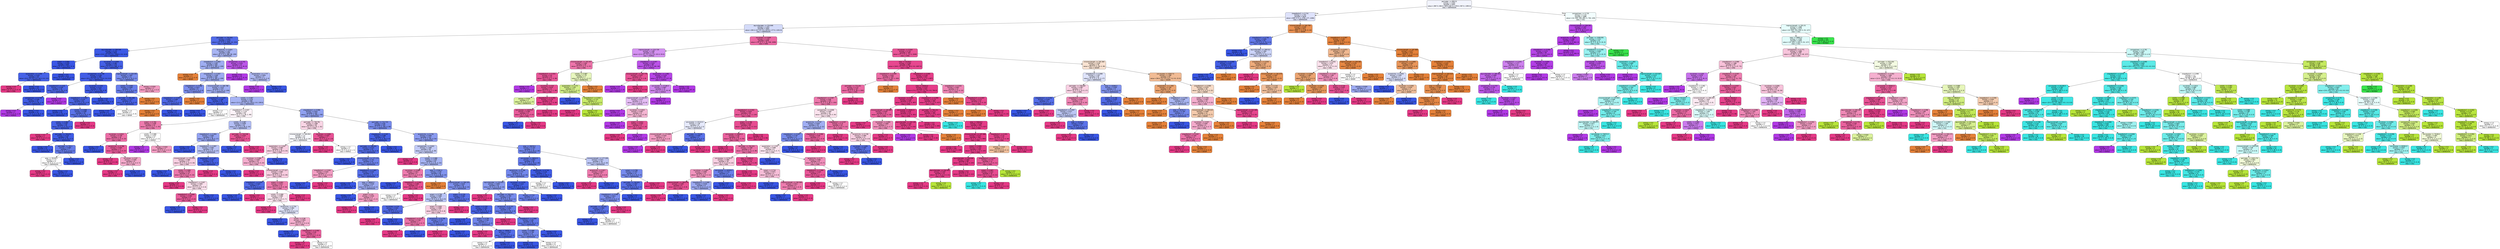 digraph Tree {
node [shape=box, style="filled, rounded", color="black", fontname="helvetica"] ;
edge [fontname="helvetica"] ;
0 [label="perimeter <= 858.31\nentropy = 2.644\nsamples = 4302\nvalue = [967.0, 664.0, 260.0, 857.0, 1755.0, 907.0, 1395.0]\nclass = DERMASON", fillcolor="#f2f4fd"] ;
1 [label="shapefactor3 <= 0.741\nentropy = 1.753\nsamples = 2616\nvalue = [955, 9, 0, 2, 1755, 177, 1266]\nclass = DERMASON", fillcolor="#dee2fb"] ;
0 -> 1 [labeldistance=2.5, labelangle=45, headlabel="True"] ;
2 [label="equivdiameter <= 224.846\nentropy = 1.423\nsamples = 2002\nvalue = [90.0, 8.0, 0.0, 2.0, 1670.0, 177.0, 1252.0]\nclass = DERMASON", fillcolor="#d4dbf9"] ;
1 -> 2 ;
3 [label="perimeter <= 704.902\nentropy = 0.626\nsamples = 1124\nvalue = [11, 0, 0, 0, 1594, 41, 153]\nclass = DERMASON", fillcolor="#526be8"] ;
2 -> 3 ;
4 [label="equivdiameter <= 206.546\nentropy = 0.131\nsamples = 818\nvalue = [3.0, 0.0, 0.0, 0.0, 1306.0, 3.0, 14.0]\nclass = DERMASON", fillcolor="#3c59e5"] ;
3 -> 4 ;
5 [label="extent <= 0.694\nentropy = 0.029\nsamples = 639\nvalue = [0, 0, 0, 0, 1017, 0, 3]\nclass = DERMASON", fillcolor="#3a56e5"] ;
4 -> 5 ;
6 [label="aspectration <= 1.458\nentropy = 0.342\nsamples = 26\nvalue = [0.0, 0.0, 0.0, 0.0, 44.0, 0.0, 3.0]\nclass = DERMASON", fillcolor="#4662e7"] ;
5 -> 6 ;
7 [label="entropy = 0.0\nsamples = 1\nvalue = [0, 0, 0, 0, 0, 0, 3]\nclass = SIRA", fillcolor="#e53986"] ;
6 -> 7 ;
8 [label="entropy = 0.0\nsamples = 25\nvalue = [0, 0, 0, 0, 44, 0, 0]\nclass = DERMASON", fillcolor="#3956e5"] ;
6 -> 8 ;
9 [label="entropy = 0.0\nsamples = 613\nvalue = [0, 0, 0, 0, 973, 0, 0]\nclass = DERMASON", fillcolor="#3956e5"] ;
5 -> 9 ;
10 [label="roundness <= 0.939\nentropy = 0.381\nsamples = 179\nvalue = [3, 0, 0, 0, 289, 3, 11]\nclass = DERMASON", fillcolor="#4460e6"] ;
4 -> 10 ;
11 [label="compactness <= 0.788\nentropy = 0.284\nsamples = 168\nvalue = [0.0, 0.0, 0.0, 0.0, 275.0, 3.0, 9.0]\nclass = DERMASON", fillcolor="#425de6"] ;
10 -> 11 ;
12 [label="shapefactor3 <= 0.62\nentropy = 0.439\nsamples = 16\nvalue = [0, 0, 0, 0, 30, 3, 0]\nclass = DERMASON", fillcolor="#4d67e8"] ;
11 -> 12 ;
13 [label="compactness <= 0.756\nentropy = 0.206\nsamples = 15\nvalue = [0, 0, 0, 0, 30, 1, 0]\nclass = DERMASON", fillcolor="#405ce6"] ;
12 -> 13 ;
14 [label="entropy = 0.0\nsamples = 1\nvalue = [0, 0, 0, 0, 0, 1, 0]\nclass = HOROZ", fillcolor="#b139e5"] ;
13 -> 14 ;
15 [label="entropy = 0.0\nsamples = 14\nvalue = [0, 0, 0, 0, 30, 0, 0]\nclass = DERMASON", fillcolor="#3956e5"] ;
13 -> 15 ;
16 [label="entropy = 0.0\nsamples = 1\nvalue = [0, 0, 0, 0, 0, 2, 0]\nclass = HOROZ", fillcolor="#b139e5"] ;
12 -> 16 ;
17 [label="roundness <= 0.91\nentropy = 0.221\nsamples = 152\nvalue = [0, 0, 0, 0, 245, 0, 9]\nclass = DERMASON", fillcolor="#405ce6"] ;
11 -> 17 ;
18 [label="shapefactor2 <= 0.002\nentropy = 0.419\nsamples = 61\nvalue = [0, 0, 0, 0, 97, 0, 9]\nclass = DERMASON", fillcolor="#4b66e7"] ;
17 -> 18 ;
19 [label="entropy = 0.0\nsamples = 29\nvalue = [0, 0, 0, 0, 44, 0, 0]\nclass = DERMASON", fillcolor="#3956e5"] ;
18 -> 19 ;
20 [label="solidity <= 0.989\nentropy = 0.598\nsamples = 32\nvalue = [0, 0, 0, 0, 53, 0, 9]\nclass = DERMASON", fillcolor="#5b73e9"] ;
18 -> 20 ;
21 [label="solidity <= 0.983\nentropy = 0.367\nsamples = 29\nvalue = [0, 0, 0, 0, 53, 0, 4]\nclass = DERMASON", fillcolor="#4863e7"] ;
20 -> 21 ;
22 [label="entropy = 0.0\nsamples = 1\nvalue = [0, 0, 0, 0, 0, 0, 2]\nclass = SIRA", fillcolor="#e53986"] ;
21 -> 22 ;
23 [label="perimeter <= 700.671\nentropy = 0.225\nsamples = 28\nvalue = [0, 0, 0, 0, 53, 0, 2]\nclass = DERMASON", fillcolor="#405ce6"] ;
21 -> 23 ;
24 [label="entropy = 0.0\nsamples = 21\nvalue = [0, 0, 0, 0, 44, 0, 0]\nclass = DERMASON", fillcolor="#3956e5"] ;
23 -> 24 ;
25 [label="perimeter <= 703.1\nentropy = 0.684\nsamples = 7\nvalue = [0, 0, 0, 0, 9, 0, 2]\nclass = DERMASON", fillcolor="#657ceb"] ;
23 -> 25 ;
26 [label="area <= 35249.5\nentropy = 1.0\nsamples = 4\nvalue = [0, 0, 0, 0, 2, 0, 2]\nclass = DERMASON", fillcolor="#ffffff"] ;
25 -> 26 ;
27 [label="entropy = 0.0\nsamples = 2\nvalue = [0, 0, 0, 0, 0, 0, 2]\nclass = SIRA", fillcolor="#e53986"] ;
26 -> 27 ;
28 [label="entropy = 0.0\nsamples = 2\nvalue = [0, 0, 0, 0, 2, 0, 0]\nclass = DERMASON", fillcolor="#3956e5"] ;
26 -> 28 ;
29 [label="entropy = 0.0\nsamples = 3\nvalue = [0, 0, 0, 0, 7, 0, 0]\nclass = DERMASON", fillcolor="#3956e5"] ;
25 -> 29 ;
30 [label="entropy = 0.0\nsamples = 3\nvalue = [0, 0, 0, 0, 0, 0, 5]\nclass = SIRA", fillcolor="#e53986"] ;
20 -> 30 ;
31 [label="entropy = 0.0\nsamples = 91\nvalue = [0, 0, 0, 0, 148, 0, 0]\nclass = DERMASON", fillcolor="#3956e5"] ;
17 -> 31 ;
32 [label="majoraxislength <= 254.091\nentropy = 1.087\nsamples = 11\nvalue = [3, 0, 0, 0, 14, 0, 2]\nclass = DERMASON", fillcolor="#778bed"] ;
10 -> 32 ;
33 [label="solidity <= 0.993\nentropy = 0.696\nsamples = 9\nvalue = [3, 0, 0, 0, 13, 0, 0]\nclass = DERMASON", fillcolor="#677deb"] ;
32 -> 33 ;
34 [label="perimeter <= 691.685\nentropy = 0.371\nsamples = 8\nvalue = [1, 0, 0, 0, 13, 0, 0]\nclass = DERMASON", fillcolor="#4863e7"] ;
33 -> 34 ;
35 [label="entropy = 0.0\nsamples = 6\nvalue = [0, 0, 0, 0, 12, 0, 0]\nclass = DERMASON", fillcolor="#3956e5"] ;
34 -> 35 ;
36 [label="entropy = 1.0\nsamples = 2\nvalue = [1, 0, 0, 0, 1, 0, 0]\nclass = SEKER", fillcolor="#ffffff"] ;
34 -> 36 ;
37 [label="entropy = 0.0\nsamples = 1\nvalue = [2, 0, 0, 0, 0, 0, 0]\nclass = SEKER", fillcolor="#e58139"] ;
33 -> 37 ;
38 [label="entropy = 0.918\nsamples = 2\nvalue = [0, 0, 0, 0, 1, 0, 2]\nclass = SIRA", fillcolor="#f29cc2"] ;
32 -> 38 ;
39 [label="eccentricity <= 0.824\nentropy = 1.347\nsamples = 306\nvalue = [8, 0, 0, 0, 288, 38, 139]\nclass = DERMASON", fillcolor="#a7b4f3"] ;
3 -> 39 ;
40 [label="shapefactor4 <= 0.963\nentropy = 1.097\nsamples = 283\nvalue = [8, 0, 0, 0, 283, 4, 139]\nclass = DERMASON", fillcolor="#9eadf2"] ;
39 -> 40 ;
41 [label="entropy = 0.0\nsamples = 1\nvalue = [4, 0, 0, 0, 0, 0, 0]\nclass = SEKER", fillcolor="#e58139"] ;
40 -> 41 ;
42 [label="shapefactor1 <= 0.007\nentropy = 1.049\nsamples = 282\nvalue = [4, 0, 0, 0, 283, 4, 139]\nclass = DERMASON", fillcolor="#9dabf2"] ;
40 -> 42 ;
43 [label="shapefactor4 <= 0.998\nentropy = 0.811\nsamples = 8\nvalue = [3, 0, 0, 0, 9, 0, 0]\nclass = DERMASON", fillcolor="#7b8eee"] ;
42 -> 43 ;
44 [label="shapefactor1 <= 0.007\nentropy = 0.469\nsamples = 7\nvalue = [1, 0, 0, 0, 9, 0, 0]\nclass = DERMASON", fillcolor="#4f69e8"] ;
43 -> 44 ;
45 [label="entropy = 0.0\nsamples = 1\nvalue = [1, 0, 0, 0, 0, 0, 0]\nclass = SEKER", fillcolor="#e58139"] ;
44 -> 45 ;
46 [label="entropy = 0.0\nsamples = 6\nvalue = [0, 0, 0, 0, 9, 0, 0]\nclass = DERMASON", fillcolor="#3956e5"] ;
44 -> 46 ;
47 [label="entropy = 0.0\nsamples = 1\nvalue = [2, 0, 0, 0, 0, 0, 0]\nclass = SEKER", fillcolor="#e58139"] ;
43 -> 47 ;
48 [label="minoraxislength <= 166.788\nentropy = 1.013\nsamples = 274\nvalue = [1, 0, 0, 0, 274, 4, 139]\nclass = DERMASON", fillcolor="#9fadf2"] ;
42 -> 48 ;
49 [label="shapefactor4 <= 0.997\nentropy = 0.286\nsamples = 16\nvalue = [0, 0, 0, 0, 19, 1, 0]\nclass = DERMASON", fillcolor="#435fe6"] ;
48 -> 49 ;
50 [label="entropy = 0.0\nsamples = 14\nvalue = [0, 0, 0, 0, 18, 0, 0]\nclass = DERMASON", fillcolor="#3956e5"] ;
49 -> 50 ;
51 [label="entropy = 1.0\nsamples = 2\nvalue = [0, 0, 0, 0, 1, 1, 0]\nclass = DERMASON", fillcolor="#ffffff"] ;
49 -> 51 ;
52 [label="solidity <= 0.987\nentropy = 1.016\nsamples = 258\nvalue = [1.0, 0.0, 0.0, 0.0, 255.0, 3.0, 139.0]\nclass = DERMASON", fillcolor="#a6b3f3"] ;
48 -> 52 ;
53 [label="shapefactor3 <= 0.637\nentropy = 1.124\nsamples = 64\nvalue = [0, 0, 0, 0, 46, 2, 49]\nclass = SIRA", fillcolor="#fdf3f8"] ;
52 -> 53 ;
54 [label="extent <= 0.784\nentropy = 1.036\nsamples = 22\nvalue = [0, 0, 0, 0, 7, 2, 25]\nclass = SIRA", fillcolor="#ee7bae"] ;
53 -> 54 ;
55 [label="roundness <= 0.815\nentropy = 0.736\nsamples = 18\nvalue = [0, 0, 0, 0, 6, 0, 23]\nclass = SIRA", fillcolor="#ec6da6"] ;
54 -> 55 ;
56 [label="entropy = 0.0\nsamples = 1\nvalue = [0, 0, 0, 0, 2, 0, 0]\nclass = DERMASON", fillcolor="#3956e5"] ;
55 -> 56 ;
57 [label="eccentricity <= 0.788\nentropy = 0.605\nsamples = 17\nvalue = [0, 0, 0, 0, 4, 0, 23]\nclass = SIRA", fillcolor="#ea5b9b"] ;
55 -> 57 ;
58 [label="entropy = 0.0\nsamples = 9\nvalue = [0, 0, 0, 0, 0, 0, 16]\nclass = SIRA", fillcolor="#e53986"] ;
57 -> 58 ;
59 [label="roundness <= 0.87\nentropy = 0.946\nsamples = 8\nvalue = [0, 0, 0, 0, 4, 0, 7]\nclass = SIRA", fillcolor="#f4aacb"] ;
57 -> 59 ;
60 [label="entropy = 0.0\nsamples = 5\nvalue = [0, 0, 0, 0, 0, 0, 7]\nclass = SIRA", fillcolor="#e53986"] ;
59 -> 60 ;
61 [label="entropy = 0.0\nsamples = 3\nvalue = [0, 0, 0, 0, 4, 0, 0]\nclass = DERMASON", fillcolor="#3956e5"] ;
59 -> 61 ;
62 [label="solidity <= 0.985\nentropy = 1.522\nsamples = 4\nvalue = [0, 0, 0, 0, 1, 2, 2]\nclass = HOROZ", fillcolor="#ffffff"] ;
54 -> 62 ;
63 [label="entropy = 0.0\nsamples = 2\nvalue = [0, 0, 0, 0, 0, 2, 0]\nclass = HOROZ", fillcolor="#b139e5"] ;
62 -> 63 ;
64 [label="entropy = 0.918\nsamples = 2\nvalue = [0, 0, 0, 0, 1, 0, 2]\nclass = SIRA", fillcolor="#f29cc2"] ;
62 -> 64 ;
65 [label="solidity <= 0.987\nentropy = 0.959\nsamples = 42\nvalue = [0, 0, 0, 0, 39, 0, 24]\nclass = DERMASON", fillcolor="#b3bef5"] ;
53 -> 65 ;
66 [label="shapefactor4 <= 0.993\nentropy = 0.892\nsamples = 35\nvalue = [0, 0, 0, 0, 38, 0, 17]\nclass = DERMASON", fillcolor="#92a2f1"] ;
65 -> 66 ;
67 [label="entropy = 0.0\nsamples = 5\nvalue = [0, 0, 0, 0, 11, 0, 0]\nclass = DERMASON", fillcolor="#3956e5"] ;
66 -> 67 ;
68 [label="shapefactor4 <= 0.997\nentropy = 0.962\nsamples = 30\nvalue = [0, 0, 0, 0, 27, 0, 17]\nclass = DERMASON", fillcolor="#b6c0f5"] ;
66 -> 68 ;
69 [label="minoraxislength <= 175.918\nentropy = 0.985\nsamples = 17\nvalue = [0, 0, 0, 0, 12, 0, 16]\nclass = SIRA", fillcolor="#f8cee1"] ;
68 -> 69 ;
70 [label="entropy = 0.0\nsamples = 3\nvalue = [0, 0, 0, 0, 7, 0, 0]\nclass = DERMASON", fillcolor="#3956e5"] ;
69 -> 70 ;
71 [label="solidity <= 0.985\nentropy = 0.792\nsamples = 14\nvalue = [0, 0, 0, 0, 5, 0, 16]\nclass = SIRA", fillcolor="#ed77ac"] ;
69 -> 71 ;
72 [label="entropy = 0.0\nsamples = 5\nvalue = [0, 0, 0, 0, 0, 0, 10]\nclass = SIRA", fillcolor="#e53986"] ;
71 -> 72 ;
73 [label="shapefactor3 <= 0.657\nentropy = 0.994\nsamples = 9\nvalue = [0, 0, 0, 0, 5, 0, 6]\nclass = SIRA", fillcolor="#fbdeeb"] ;
71 -> 73 ;
74 [label="shapefactor3 <= 0.646\nentropy = 0.592\nsamples = 6\nvalue = [0, 0, 0, 0, 1, 0, 6]\nclass = SIRA", fillcolor="#e95a9a"] ;
73 -> 74 ;
75 [label="entropy = 0.0\nsamples = 1\nvalue = [0, 0, 0, 0, 1, 0, 0]\nclass = DERMASON", fillcolor="#3956e5"] ;
74 -> 75 ;
76 [label="entropy = 0.0\nsamples = 5\nvalue = [0, 0, 0, 0, 0, 0, 6]\nclass = SIRA", fillcolor="#e53986"] ;
74 -> 76 ;
77 [label="entropy = 0.0\nsamples = 3\nvalue = [0, 0, 0, 0, 4, 0, 0]\nclass = DERMASON", fillcolor="#3956e5"] ;
73 -> 77 ;
78 [label="aspectration <= 1.427\nentropy = 0.337\nsamples = 13\nvalue = [0, 0, 0, 0, 15, 0, 1]\nclass = DERMASON", fillcolor="#4661e7"] ;
68 -> 78 ;
79 [label="entropy = 0.0\nsamples = 1\nvalue = [0, 0, 0, 0, 0, 0, 1]\nclass = SIRA", fillcolor="#e53986"] ;
78 -> 79 ;
80 [label="entropy = 0.0\nsamples = 12\nvalue = [0, 0, 0, 0, 15, 0, 0]\nclass = DERMASON", fillcolor="#3956e5"] ;
78 -> 80 ;
81 [label="perimeter <= 716.538\nentropy = 0.544\nsamples = 7\nvalue = [0, 0, 0, 0, 1, 0, 7]\nclass = SIRA", fillcolor="#e95597"] ;
65 -> 81 ;
82 [label="entropy = 0.0\nsamples = 1\nvalue = [0, 0, 0, 0, 1, 0, 0]\nclass = DERMASON", fillcolor="#3956e5"] ;
81 -> 82 ;
83 [label="entropy = 0.0\nsamples = 6\nvalue = [0, 0, 0, 0, 0, 0, 7]\nclass = SIRA", fillcolor="#e53986"] ;
81 -> 83 ;
84 [label="shapefactor4 <= 0.996\nentropy = 0.941\nsamples = 194\nvalue = [1, 0, 0, 0, 209, 1, 90]\nclass = DERMASON", fillcolor="#8fa0f0"] ;
52 -> 84 ;
85 [label="perimeter <= 739.791\nentropy = 1.098\nsamples = 39\nvalue = [0, 0, 0, 0, 25, 1, 32]\nclass = SIRA", fillcolor="#f9d5e5"] ;
84 -> 85 ;
86 [label="minoraxislength <= 184.654\nentropy = 1.0\nsamples = 32\nvalue = [0, 0, 0, 0, 25, 0, 24]\nclass = DERMASON", fillcolor="#f7f8fe"] ;
85 -> 86 ;
87 [label="aspectration <= 1.616\nentropy = 0.985\nsamples = 28\nvalue = [0, 0, 0, 0, 18, 0, 24]\nclass = SIRA", fillcolor="#f8cee1"] ;
86 -> 87 ;
88 [label="roundness <= 0.886\nentropy = 0.949\nsamples = 25\nvalue = [0, 0, 0, 0, 14, 0, 24]\nclass = SIRA", fillcolor="#f4accd"] ;
87 -> 88 ;
89 [label="entropy = 0.0\nsamples = 4\nvalue = [0, 0, 0, 0, 0, 0, 5]\nclass = SIRA", fillcolor="#e53986"] ;
88 -> 89 ;
90 [label="minoraxislength <= 177.227\nentropy = 0.983\nsamples = 21\nvalue = [0, 0, 0, 0, 14, 0, 19]\nclass = SIRA", fillcolor="#f8cbdf"] ;
88 -> 90 ;
91 [label="shapefactor1 <= 0.007\nentropy = 0.503\nsamples = 7\nvalue = [0, 0, 0, 0, 8, 0, 1]\nclass = DERMASON", fillcolor="#526be8"] ;
90 -> 91 ;
92 [label="entropy = 0.0\nsamples = 6\nvalue = [0, 0, 0, 0, 8, 0, 0]\nclass = DERMASON", fillcolor="#3956e5"] ;
91 -> 92 ;
93 [label="entropy = 0.0\nsamples = 1\nvalue = [0, 0, 0, 0, 0, 0, 1]\nclass = SIRA", fillcolor="#e53986"] ;
91 -> 93 ;
94 [label="extent <= 0.802\nentropy = 0.811\nsamples = 14\nvalue = [0, 0, 0, 0, 6, 0, 18]\nclass = SIRA", fillcolor="#ee7bae"] ;
90 -> 94 ;
95 [label="solidity <= 0.988\nentropy = 0.996\nsamples = 10\nvalue = [0, 0, 0, 0, 6, 0, 7]\nclass = SIRA", fillcolor="#fbe3ee"] ;
94 -> 95 ;
96 [label="entropy = 0.0\nsamples = 1\nvalue = [0, 0, 0, 0, 0, 0, 2]\nclass = SIRA", fillcolor="#e53986"] ;
95 -> 96 ;
97 [label="eccentricity <= 0.734\nentropy = 0.994\nsamples = 9\nvalue = [0, 0, 0, 0, 6, 0, 5]\nclass = DERMASON", fillcolor="#dee3fb"] ;
95 -> 97 ;
98 [label="entropy = 0.0\nsamples = 3\nvalue = [0, 0, 0, 0, 3, 0, 0]\nclass = DERMASON", fillcolor="#3956e5"] ;
97 -> 98 ;
99 [label="solidity <= 0.99\nentropy = 0.954\nsamples = 6\nvalue = [0, 0, 0, 0, 3, 0, 5]\nclass = SIRA", fillcolor="#f5b0cf"] ;
97 -> 99 ;
100 [label="entropy = 0.0\nsamples = 2\nvalue = [0, 0, 0, 0, 2, 0, 0]\nclass = DERMASON", fillcolor="#3956e5"] ;
99 -> 100 ;
101 [label="shapefactor2 <= 0.002\nentropy = 0.65\nsamples = 4\nvalue = [0, 0, 0, 0, 1, 0, 5]\nclass = SIRA", fillcolor="#ea619e"] ;
99 -> 101 ;
102 [label="entropy = 0.0\nsamples = 2\nvalue = [0, 0, 0, 0, 0, 0, 4]\nclass = SIRA", fillcolor="#e53986"] ;
101 -> 102 ;
103 [label="entropy = 1.0\nsamples = 2\nvalue = [0, 0, 0, 0, 1, 0, 1]\nclass = DERMASON", fillcolor="#ffffff"] ;
101 -> 103 ;
104 [label="entropy = 0.0\nsamples = 4\nvalue = [0, 0, 0, 0, 0, 0, 11]\nclass = SIRA", fillcolor="#e53986"] ;
94 -> 104 ;
105 [label="entropy = 0.0\nsamples = 3\nvalue = [0, 0, 0, 0, 4, 0, 0]\nclass = DERMASON", fillcolor="#3956e5"] ;
87 -> 105 ;
106 [label="entropy = 0.0\nsamples = 4\nvalue = [0, 0, 0, 0, 7, 0, 0]\nclass = DERMASON", fillcolor="#3956e5"] ;
86 -> 106 ;
107 [label="roundness <= 0.892\nentropy = 0.503\nsamples = 7\nvalue = [0, 0, 0, 0, 0, 1, 8]\nclass = SIRA", fillcolor="#e85295"] ;
85 -> 107 ;
108 [label="entropy = 0.0\nsamples = 5\nvalue = [0, 0, 0, 0, 0, 0, 7]\nclass = SIRA", fillcolor="#e53986"] ;
107 -> 108 ;
109 [label="entropy = 1.0\nsamples = 2\nvalue = [0, 0, 0, 0, 0, 1, 1]\nclass = HOROZ", fillcolor="#ffffff"] ;
107 -> 109 ;
110 [label="perimeter <= 712.723\nentropy = 0.83\nsamples = 155\nvalue = [1, 0, 0, 0, 184, 0, 58]\nclass = DERMASON", fillcolor="#788ced"] ;
84 -> 110 ;
111 [label="shapefactor1 <= 0.007\nentropy = 0.386\nsamples = 33\nvalue = [0, 0, 0, 0, 49, 0, 4]\nclass = DERMASON", fillcolor="#4964e7"] ;
110 -> 111 ;
112 [label="perimeter <= 708.055\nentropy = 0.523\nsamples = 23\nvalue = [0, 0, 0, 0, 30, 0, 4]\nclass = DERMASON", fillcolor="#536de8"] ;
111 -> 112 ;
113 [label="entropy = 0.0\nsamples = 9\nvalue = [0, 0, 0, 0, 15, 0, 0]\nclass = DERMASON", fillcolor="#3956e5"] ;
112 -> 113 ;
114 [label="minoraxislength <= 177.174\nentropy = 0.742\nsamples = 14\nvalue = [0, 0, 0, 0, 15, 0, 4]\nclass = DERMASON", fillcolor="#6e83ec"] ;
112 -> 114 ;
115 [label="shapefactor2 <= 0.002\nentropy = 0.918\nsamples = 3\nvalue = [0, 0, 0, 0, 1, 0, 2]\nclass = SIRA", fillcolor="#f29cc2"] ;
114 -> 115 ;
116 [label="entropy = 0.0\nsamples = 1\nvalue = [0, 0, 0, 0, 1, 0, 0]\nclass = DERMASON", fillcolor="#3956e5"] ;
115 -> 116 ;
117 [label="entropy = 0.0\nsamples = 2\nvalue = [0, 0, 0, 0, 0, 0, 2]\nclass = SIRA", fillcolor="#e53986"] ;
115 -> 117 ;
118 [label="shapefactor3 <= 0.687\nentropy = 0.544\nsamples = 11\nvalue = [0, 0, 0, 0, 14, 0, 2]\nclass = DERMASON", fillcolor="#556ee9"] ;
114 -> 118 ;
119 [label="entropy = 0.0\nsamples = 6\nvalue = [0, 0, 0, 0, 10, 0, 0]\nclass = DERMASON", fillcolor="#3956e5"] ;
118 -> 119 ;
120 [label="area <= 36945.0\nentropy = 0.918\nsamples = 5\nvalue = [0, 0, 0, 0, 4, 0, 2]\nclass = DERMASON", fillcolor="#9caaf2"] ;
118 -> 120 ;
121 [label="entropy = 0.0\nsamples = 2\nvalue = [0, 0, 0, 0, 3, 0, 0]\nclass = DERMASON", fillcolor="#3956e5"] ;
120 -> 121 ;
122 [label="extent <= 0.8\nentropy = 0.918\nsamples = 3\nvalue = [0, 0, 0, 0, 1, 0, 2]\nclass = SIRA", fillcolor="#f29cc2"] ;
120 -> 122 ;
123 [label="entropy = 0.0\nsamples = 2\nvalue = [0, 0, 0, 0, 0, 0, 2]\nclass = SIRA", fillcolor="#e53986"] ;
122 -> 123 ;
124 [label="entropy = 0.0\nsamples = 1\nvalue = [0, 0, 0, 0, 1, 0, 0]\nclass = DERMASON", fillcolor="#3956e5"] ;
122 -> 124 ;
125 [label="entropy = 0.0\nsamples = 10\nvalue = [0, 0, 0, 0, 19, 0, 0]\nclass = DERMASON", fillcolor="#3956e5"] ;
111 -> 125 ;
126 [label="eccentricity <= 0.735\nentropy = 0.906\nsamples = 122\nvalue = [1, 0, 0, 0, 135, 0, 54]\nclass = DERMASON", fillcolor="#899af0"] ;
110 -> 126 ;
127 [label="compactness <= 0.823\nentropy = 1.068\nsamples = 48\nvalue = [1, 0, 0, 0, 41, 0, 28]\nclass = DERMASON", fillcolor="#c2cbf7"] ;
126 -> 127 ;
128 [label="entropy = 0.0\nsamples = 3\nvalue = [0, 0, 0, 0, 0, 0, 6]\nclass = SIRA", fillcolor="#e53986"] ;
127 -> 128 ;
129 [label="solidity <= 0.988\nentropy = 1.035\nsamples = 45\nvalue = [1, 0, 0, 0, 41, 0, 22]\nclass = DERMASON", fillcolor="#a5b3f3"] ;
127 -> 129 ;
130 [label="roundness <= 0.889\nentropy = 0.811\nsamples = 9\nvalue = [0, 0, 0, 0, 3, 0, 9]\nclass = SIRA", fillcolor="#ee7bae"] ;
129 -> 130 ;
131 [label="entropy = 0.0\nsamples = 1\nvalue = [0, 0, 0, 0, 2, 0, 0]\nclass = DERMASON", fillcolor="#3956e5"] ;
130 -> 131 ;
132 [label="shapefactor2 <= 0.002\nentropy = 0.469\nsamples = 8\nvalue = [0, 0, 0, 0, 1, 0, 9]\nclass = SIRA", fillcolor="#e84f93"] ;
130 -> 132 ;
133 [label="entropy = 1.0\nsamples = 2\nvalue = [0, 0, 0, 0, 1, 0, 1]\nclass = DERMASON", fillcolor="#ffffff"] ;
132 -> 133 ;
134 [label="entropy = 0.0\nsamples = 6\nvalue = [0, 0, 0, 0, 0, 0, 8]\nclass = SIRA", fillcolor="#e53986"] ;
132 -> 134 ;
135 [label="area <= 37392.0\nentropy = 0.94\nsamples = 36\nvalue = [1, 0, 0, 0, 38, 0, 13]\nclass = DERMASON", fillcolor="#8093ee"] ;
129 -> 135 ;
136 [label="entropy = 0.0\nsamples = 1\nvalue = [1, 0, 0, 0, 0, 0, 0]\nclass = SEKER", fillcolor="#e58139"] ;
135 -> 136 ;
137 [label="majoraxislength <= 266.203\nentropy = 0.819\nsamples = 35\nvalue = [0, 0, 0, 0, 38, 0, 13]\nclass = DERMASON", fillcolor="#7d90ee"] ;
135 -> 137 ;
138 [label="extent <= 0.758\nentropy = 0.966\nsamples = 18\nvalue = [0, 0, 0, 0, 14, 0, 9]\nclass = DERMASON", fillcolor="#b8c3f6"] ;
137 -> 138 ;
139 [label="roundness <= 0.9\nentropy = 0.503\nsamples = 6\nvalue = [0, 0, 0, 0, 8, 0, 1]\nclass = DERMASON", fillcolor="#526be8"] ;
138 -> 139 ;
140 [label="entropy = 0.0\nsamples = 1\nvalue = [0, 0, 0, 0, 0, 0, 1]\nclass = SIRA", fillcolor="#e53986"] ;
139 -> 140 ;
141 [label="entropy = 0.0\nsamples = 5\nvalue = [0, 0, 0, 0, 8, 0, 0]\nclass = DERMASON", fillcolor="#3956e5"] ;
139 -> 141 ;
142 [label="extent <= 0.805\nentropy = 0.985\nsamples = 12\nvalue = [0, 0, 0, 0, 6, 0, 8]\nclass = SIRA", fillcolor="#f8cee1"] ;
138 -> 142 ;
143 [label="shapefactor2 <= 0.002\nentropy = 0.764\nsamples = 7\nvalue = [0, 0, 0, 0, 2, 0, 7]\nclass = SIRA", fillcolor="#ec72a9"] ;
142 -> 143 ;
144 [label="entropy = 0.0\nsamples = 5\nvalue = [0, 0, 0, 0, 0, 0, 7]\nclass = SIRA", fillcolor="#e53986"] ;
143 -> 144 ;
145 [label="entropy = 0.0\nsamples = 2\nvalue = [0, 0, 0, 0, 2, 0, 0]\nclass = DERMASON", fillcolor="#3956e5"] ;
143 -> 145 ;
146 [label="eccentricity <= 0.706\nentropy = 0.722\nsamples = 5\nvalue = [0, 0, 0, 0, 4, 0, 1]\nclass = DERMASON", fillcolor="#6a80ec"] ;
142 -> 146 ;
147 [label="entropy = 0.0\nsamples = 1\nvalue = [0, 0, 0, 0, 0, 0, 1]\nclass = SIRA", fillcolor="#e53986"] ;
146 -> 147 ;
148 [label="entropy = 0.0\nsamples = 4\nvalue = [0, 0, 0, 0, 4, 0, 0]\nclass = DERMASON", fillcolor="#3956e5"] ;
146 -> 148 ;
149 [label="extent <= 0.729\nentropy = 0.592\nsamples = 17\nvalue = [0, 0, 0, 0, 24, 0, 4]\nclass = DERMASON", fillcolor="#5a72e9"] ;
137 -> 149 ;
150 [label="entropy = 0.0\nsamples = 1\nvalue = [0, 0, 0, 0, 0, 0, 2]\nclass = SIRA", fillcolor="#e53986"] ;
149 -> 150 ;
151 [label="extent <= 0.793\nentropy = 0.391\nsamples = 16\nvalue = [0, 0, 0, 0, 24, 0, 2]\nclass = DERMASON", fillcolor="#4964e7"] ;
149 -> 151 ;
152 [label="entropy = 0.0\nsamples = 9\nvalue = [0, 0, 0, 0, 17, 0, 0]\nclass = DERMASON", fillcolor="#3956e5"] ;
151 -> 152 ;
153 [label="extent <= 0.794\nentropy = 0.764\nsamples = 7\nvalue = [0, 0, 0, 0, 7, 0, 2]\nclass = DERMASON", fillcolor="#7286ec"] ;
151 -> 153 ;
154 [label="entropy = 0.0\nsamples = 1\nvalue = [0, 0, 0, 0, 0, 0, 1]\nclass = SIRA", fillcolor="#e53986"] ;
153 -> 154 ;
155 [label="area <= 38582.5\nentropy = 0.544\nsamples = 6\nvalue = [0, 0, 0, 0, 7, 0, 1]\nclass = DERMASON", fillcolor="#556ee9"] ;
153 -> 155 ;
156 [label="entropy = 1.0\nsamples = 2\nvalue = [0, 0, 0, 0, 1, 0, 1]\nclass = DERMASON", fillcolor="#ffffff"] ;
155 -> 156 ;
157 [label="entropy = 0.0\nsamples = 4\nvalue = [0, 0, 0, 0, 6, 0, 0]\nclass = DERMASON", fillcolor="#3956e5"] ;
155 -> 157 ;
158 [label="area <= 39079.0\nentropy = 0.754\nsamples = 74\nvalue = [0, 0, 0, 0, 94, 0, 26]\nclass = DERMASON", fillcolor="#7085ec"] ;
126 -> 158 ;
159 [label="convexarea <= 38910.5\nentropy = 0.654\nsamples = 58\nvalue = [0, 0, 0, 0, 79, 0, 16]\nclass = DERMASON", fillcolor="#6178ea"] ;
158 -> 159 ;
160 [label="eccentricity <= 0.786\nentropy = 0.773\nsamples = 41\nvalue = [0, 0, 0, 0, 51, 0, 15]\nclass = DERMASON", fillcolor="#7388ed"] ;
159 -> 160 ;
161 [label="equivdiameter <= 215.041\nentropy = 0.863\nsamples = 34\nvalue = [0, 0, 0, 0, 35, 0, 14]\nclass = DERMASON", fillcolor="#889aef"] ;
160 -> 161 ;
162 [label="entropy = 0.0\nsamples = 1\nvalue = [0, 0, 0, 0, 0, 0, 3]\nclass = SIRA", fillcolor="#e53986"] ;
161 -> 162 ;
163 [label="perimeter <= 733.271\nentropy = 0.794\nsamples = 33\nvalue = [0, 0, 0, 0, 35, 0, 11]\nclass = DERMASON", fillcolor="#778bed"] ;
161 -> 163 ;
164 [label="eccentricity <= 0.737\nentropy = 0.693\nsamples = 31\nvalue = [0, 0, 0, 0, 35, 0, 8]\nclass = DERMASON", fillcolor="#667deb"] ;
163 -> 164 ;
165 [label="entropy = 0.0\nsamples = 1\nvalue = [0, 0, 0, 0, 0, 0, 1]\nclass = SIRA", fillcolor="#e53986"] ;
164 -> 165 ;
166 [label="shapefactor3 <= 0.666\nentropy = 0.65\nsamples = 30\nvalue = [0, 0, 0, 0, 35, 0, 7]\nclass = DERMASON", fillcolor="#6178ea"] ;
164 -> 166 ;
167 [label="solidity <= 0.989\nentropy = 0.784\nsamples = 22\nvalue = [0, 0, 0, 0, 23, 0, 7]\nclass = DERMASON", fillcolor="#7589ed"] ;
166 -> 167 ;
168 [label="entropy = 0.0\nsamples = 11\nvalue = [0, 0, 0, 0, 16, 0, 0]\nclass = DERMASON", fillcolor="#3956e5"] ;
167 -> 168 ;
169 [label="entropy = 1.0\nsamples = 11\nvalue = [0, 0, 0, 0, 7, 0, 7]\nclass = DERMASON", fillcolor="#ffffff"] ;
167 -> 169 ;
170 [label="entropy = 0.0\nsamples = 8\nvalue = [0, 0, 0, 0, 12, 0, 0]\nclass = DERMASON", fillcolor="#3956e5"] ;
166 -> 170 ;
171 [label="entropy = 0.0\nsamples = 2\nvalue = [0, 0, 0, 0, 0, 0, 3]\nclass = SIRA", fillcolor="#e53986"] ;
163 -> 171 ;
172 [label="roundness <= 0.878\nentropy = 0.323\nsamples = 7\nvalue = [0, 0, 0, 0, 16, 0, 1]\nclass = DERMASON", fillcolor="#4561e7"] ;
160 -> 172 ;
173 [label="entropy = 0.722\nsamples = 2\nvalue = [0, 0, 0, 0, 4, 0, 1]\nclass = DERMASON", fillcolor="#6a80ec"] ;
172 -> 173 ;
174 [label="entropy = 0.0\nsamples = 5\nvalue = [0, 0, 0, 0, 12, 0, 0]\nclass = DERMASON", fillcolor="#3956e5"] ;
172 -> 174 ;
175 [label="eccentricity <= 0.742\nentropy = 0.216\nsamples = 17\nvalue = [0, 0, 0, 0, 28, 0, 1]\nclass = DERMASON", fillcolor="#405ce6"] ;
159 -> 175 ;
176 [label="entropy = 1.0\nsamples = 2\nvalue = [0, 0, 0, 0, 1, 0, 1]\nclass = DERMASON", fillcolor="#ffffff"] ;
175 -> 176 ;
177 [label="entropy = 0.0\nsamples = 15\nvalue = [0, 0, 0, 0, 27, 0, 0]\nclass = DERMASON", fillcolor="#3956e5"] ;
175 -> 177 ;
178 [label="minoraxislength <= 177.259\nentropy = 0.971\nsamples = 16\nvalue = [0, 0, 0, 0, 15, 0, 10]\nclass = DERMASON", fillcolor="#bdc7f6"] ;
158 -> 178 ;
179 [label="eccentricity <= 0.817\nentropy = 0.811\nsamples = 5\nvalue = [0, 0, 0, 0, 2, 0, 6]\nclass = SIRA", fillcolor="#ee7bae"] ;
178 -> 179 ;
180 [label="entropy = 0.0\nsamples = 4\nvalue = [0, 0, 0, 0, 0, 0, 6]\nclass = SIRA", fillcolor="#e53986"] ;
179 -> 180 ;
181 [label="entropy = 0.0\nsamples = 1\nvalue = [0, 0, 0, 0, 2, 0, 0]\nclass = DERMASON", fillcolor="#3956e5"] ;
179 -> 181 ;
182 [label="extent <= 0.799\nentropy = 0.787\nsamples = 11\nvalue = [0, 0, 0, 0, 13, 0, 4]\nclass = DERMASON", fillcolor="#768aed"] ;
178 -> 182 ;
183 [label="perimeter <= 740.631\nentropy = 0.567\nsamples = 10\nvalue = [0, 0, 0, 0, 13, 0, 2]\nclass = DERMASON", fillcolor="#5770e9"] ;
182 -> 183 ;
184 [label="shapefactor4 <= 0.999\nentropy = 0.811\nsamples = 6\nvalue = [0, 0, 0, 0, 6, 0, 2]\nclass = DERMASON", fillcolor="#7b8eee"] ;
183 -> 184 ;
185 [label="perimeter <= 733.931\nentropy = 0.592\nsamples = 5\nvalue = [0, 0, 0, 0, 6, 0, 1]\nclass = DERMASON", fillcolor="#5a72e9"] ;
184 -> 185 ;
186 [label="entropy = 0.0\nsamples = 3\nvalue = [0, 0, 0, 0, 5, 0, 0]\nclass = DERMASON", fillcolor="#3956e5"] ;
185 -> 186 ;
187 [label="entropy = 1.0\nsamples = 2\nvalue = [0, 0, 0, 0, 1, 0, 1]\nclass = DERMASON", fillcolor="#ffffff"] ;
185 -> 187 ;
188 [label="entropy = 0.0\nsamples = 1\nvalue = [0, 0, 0, 0, 0, 0, 1]\nclass = SIRA", fillcolor="#e53986"] ;
184 -> 188 ;
189 [label="entropy = 0.0\nsamples = 4\nvalue = [0, 0, 0, 0, 7, 0, 0]\nclass = DERMASON", fillcolor="#3956e5"] ;
183 -> 189 ;
190 [label="entropy = 0.0\nsamples = 1\nvalue = [0, 0, 0, 0, 0, 0, 2]\nclass = SIRA", fillcolor="#e53986"] ;
182 -> 190 ;
191 [label="compactness <= 0.741\nentropy = 0.552\nsamples = 23\nvalue = [0, 0, 0, 0, 5, 34, 0]\nclass = HOROZ", fillcolor="#bc56e9"] ;
39 -> 191 ;
192 [label="entropy = 0.0\nsamples = 18\nvalue = [0, 0, 0, 0, 0, 31, 0]\nclass = HOROZ", fillcolor="#b139e5"] ;
191 -> 192 ;
193 [label="aspectration <= 1.777\nentropy = 0.954\nsamples = 5\nvalue = [0, 0, 0, 0, 5, 3, 0]\nclass = DERMASON", fillcolor="#b0bbf5"] ;
191 -> 193 ;
194 [label="entropy = 0.0\nsamples = 2\nvalue = [0, 0, 0, 0, 0, 3, 0]\nclass = HOROZ", fillcolor="#b139e5"] ;
193 -> 194 ;
195 [label="entropy = 0.0\nsamples = 3\nvalue = [0, 0, 0, 0, 5, 0, 0]\nclass = DERMASON", fillcolor="#3956e5"] ;
193 -> 195 ;
196 [label="roundness <= 0.849\nentropy = 1.119\nsamples = 878\nvalue = [79, 8, 0, 2, 76, 136, 1099]\nclass = SIRA", fillcolor="#eb68a3"] ;
2 -> 196 ;
197 [label="majoraxislength <= 313.729\nentropy = 1.185\nsamples = 118\nvalue = [2.0, 6.0, 0.0, 0.0, 2.0, 131.0, 53.0]\nclass = HOROZ", fillcolor="#d491f1"] ;
196 -> 197 ;
198 [label="minoraxislength <= 192.007\nentropy = 1.304\nsamples = 29\nvalue = [2, 6, 0, 0, 2, 3, 37]\nclass = SIRA", fillcolor="#ed74aa"] ;
197 -> 198 ;
199 [label="shapefactor3 <= 0.554\nentropy = 0.8\nsamples = 22\nvalue = [0, 2, 0, 0, 1, 3, 36]\nclass = SIRA", fillcolor="#e95799"] ;
198 -> 199 ;
200 [label="entropy = 0.0\nsamples = 1\nvalue = [0, 0, 0, 0, 0, 2, 0]\nclass = HOROZ", fillcolor="#b139e5"] ;
199 -> 200 ;
201 [label="roundness <= 0.8\nentropy = 0.619\nsamples = 21\nvalue = [0, 2, 0, 0, 1, 1, 36]\nclass = SIRA", fillcolor="#e84e93"] ;
199 -> 201 ;
202 [label="entropy = 0.918\nsamples = 2\nvalue = [0, 2, 0, 0, 0, 1, 0]\nclass = BARBUNYA", fillcolor="#dbf29c"] ;
201 -> 202 ;
203 [label="shapefactor4 <= 0.993\nentropy = 0.179\nsamples = 19\nvalue = [0, 0, 0, 0, 1, 0, 36]\nclass = SIRA", fillcolor="#e63e89"] ;
201 -> 203 ;
204 [label="convexarea <= 42679.0\nentropy = 0.592\nsamples = 5\nvalue = [0, 0, 0, 0, 1, 0, 6]\nclass = SIRA", fillcolor="#e95a9a"] ;
203 -> 204 ;
205 [label="entropy = 0.0\nsamples = 1\nvalue = [0, 0, 0, 0, 1, 0, 0]\nclass = DERMASON", fillcolor="#3956e5"] ;
204 -> 205 ;
206 [label="entropy = 0.0\nsamples = 4\nvalue = [0, 0, 0, 0, 0, 0, 6]\nclass = SIRA", fillcolor="#e53986"] ;
204 -> 206 ;
207 [label="entropy = 0.0\nsamples = 14\nvalue = [0, 0, 0, 0, 0, 0, 30]\nclass = SIRA", fillcolor="#e53986"] ;
203 -> 207 ;
208 [label="solidity <= 0.987\nentropy = 1.75\nsamples = 7\nvalue = [2, 4, 0, 0, 1, 0, 1]\nclass = BARBUNYA", fillcolor="#e7f6bd"] ;
198 -> 208 ;
209 [label="aspectration <= 1.371\nentropy = 1.252\nsamples = 5\nvalue = [0, 4, 0, 0, 1, 0, 1]\nclass = BARBUNYA", fillcolor="#d4ef88"] ;
208 -> 209 ;
210 [label="entropy = 0.0\nsamples = 1\nvalue = [0, 0, 0, 0, 1, 0, 0]\nclass = DERMASON", fillcolor="#3956e5"] ;
209 -> 210 ;
211 [label="shapefactor2 <= 0.002\nentropy = 0.722\nsamples = 4\nvalue = [0, 4, 0, 0, 0, 0, 1]\nclass = BARBUNYA", fillcolor="#c9ec6a"] ;
209 -> 211 ;
212 [label="entropy = 0.0\nsamples = 1\nvalue = [0, 0, 0, 0, 0, 0, 1]\nclass = SIRA", fillcolor="#e53986"] ;
211 -> 212 ;
213 [label="entropy = 0.0\nsamples = 3\nvalue = [0, 4, 0, 0, 0, 0, 0]\nclass = BARBUNYA", fillcolor="#b7e539"] ;
211 -> 213 ;
214 [label="entropy = 0.0\nsamples = 2\nvalue = [2, 0, 0, 0, 0, 0, 0]\nclass = SEKER", fillcolor="#e58139"] ;
208 -> 214 ;
215 [label="shapefactor1 <= 0.007\nentropy = 0.503\nsamples = 89\nvalue = [0, 0, 0, 0, 0, 128, 16]\nclass = HOROZ", fillcolor="#bb52e8"] ;
197 -> 215 ;
216 [label="minoraxislength <= 184.778\nentropy = 0.503\nsamples = 6\nvalue = [0, 0, 0, 0, 0, 1, 8]\nclass = SIRA", fillcolor="#e85295"] ;
215 -> 216 ;
217 [label="entropy = 0.0\nsamples = 1\nvalue = [0, 0, 0, 0, 0, 1, 0]\nclass = HOROZ", fillcolor="#b139e5"] ;
216 -> 217 ;
218 [label="entropy = 0.0\nsamples = 5\nvalue = [0, 0, 0, 0, 0, 0, 8]\nclass = SIRA", fillcolor="#e53986"] ;
216 -> 218 ;
219 [label="aspectration <= 1.882\nentropy = 0.324\nsamples = 83\nvalue = [0, 0, 0, 0, 0, 127, 8]\nclass = HOROZ", fillcolor="#b645e7"] ;
215 -> 219 ;
220 [label="convexarea <= 47186.5\nentropy = 0.863\nsamples = 15\nvalue = [0, 0, 0, 0, 0, 20, 8]\nclass = HOROZ", fillcolor="#d088ef"] ;
219 -> 220 ;
221 [label="majoraxislength <= 316.017\nentropy = 0.971\nsamples = 11\nvalue = [0, 0, 0, 0, 0, 12, 8]\nclass = HOROZ", fillcolor="#e5bdf6"] ;
220 -> 221 ;
222 [label="entropy = 0.0\nsamples = 3\nvalue = [0, 0, 0, 0, 0, 7, 0]\nclass = HOROZ", fillcolor="#b139e5"] ;
221 -> 222 ;
223 [label="roundness <= 0.823\nentropy = 0.961\nsamples = 8\nvalue = [0, 0, 0, 0, 0, 5, 8]\nclass = SIRA", fillcolor="#f5b5d2"] ;
221 -> 223 ;
224 [label="entropy = 0.0\nsamples = 2\nvalue = [0, 0, 0, 0, 0, 4, 0]\nclass = HOROZ", fillcolor="#b139e5"] ;
223 -> 224 ;
225 [label="extent <= 0.814\nentropy = 0.503\nsamples = 6\nvalue = [0, 0, 0, 0, 0, 1, 8]\nclass = SIRA", fillcolor="#e85295"] ;
223 -> 225 ;
226 [label="entropy = 0.0\nsamples = 5\nvalue = [0, 0, 0, 0, 0, 0, 8]\nclass = SIRA", fillcolor="#e53986"] ;
225 -> 226 ;
227 [label="entropy = 0.0\nsamples = 1\nvalue = [0, 0, 0, 0, 0, 1, 0]\nclass = HOROZ", fillcolor="#b139e5"] ;
225 -> 227 ;
228 [label="entropy = 0.0\nsamples = 4\nvalue = [0, 0, 0, 0, 0, 8, 0]\nclass = HOROZ", fillcolor="#b139e5"] ;
220 -> 228 ;
229 [label="entropy = 0.0\nsamples = 68\nvalue = [0, 0, 0, 0, 0, 107, 0]\nclass = HOROZ", fillcolor="#b139e5"] ;
219 -> 229 ;
230 [label="roundness <= 0.918\nentropy = 0.742\nsamples = 760\nvalue = [77, 2, 0, 2, 74, 5, 1046]\nclass = SIRA", fillcolor="#e95597"] ;
196 -> 230 ;
231 [label="area <= 42159.5\nentropy = 0.456\nsamples = 682\nvalue = [18.0, 2.0, 0.0, 2.0, 46.0, 5.0, 1007.0]\nclass = SIRA", fillcolor="#e7478f"] ;
230 -> 231 ;
232 [label="shapefactor4 <= 0.999\nentropy = 0.901\nsamples = 159\nvalue = [6, 0, 0, 0, 46, 2, 200]\nclass = SIRA", fillcolor="#ec6ca5"] ;
231 -> 232 ;
233 [label="perimeter <= 773.161\nentropy = 0.757\nsamples = 157\nvalue = [0, 0, 0, 0, 46, 2, 200]\nclass = SIRA", fillcolor="#eb68a3"] ;
232 -> 233 ;
234 [label="shapefactor4 <= 0.997\nentropy = 0.86\nsamples = 133\nvalue = [0, 0, 0, 0, 46, 2, 150]\nclass = SIRA", fillcolor="#ed78ac"] ;
233 -> 234 ;
235 [label="shapefactor2 <= 0.002\nentropy = 0.654\nsamples = 93\nvalue = [0, 0, 0, 0, 17, 2, 116]\nclass = SIRA", fillcolor="#e95999"] ;
234 -> 235 ;
236 [label="convexarea <= 41122.0\nentropy = 1.46\nsamples = 8\nvalue = [0, 0, 0, 0, 6, 2, 5]\nclass = DERMASON", fillcolor="#e6eafc"] ;
235 -> 236 ;
237 [label="minoraxislength <= 174.859\nentropy = 0.918\nsamples = 4\nvalue = [0, 0, 0, 0, 0, 2, 4]\nclass = SIRA", fillcolor="#f29cc2"] ;
236 -> 237 ;
238 [label="entropy = 0.0\nsamples = 1\nvalue = [0, 0, 0, 0, 0, 2, 0]\nclass = HOROZ", fillcolor="#b139e5"] ;
237 -> 238 ;
239 [label="entropy = 0.0\nsamples = 3\nvalue = [0, 0, 0, 0, 0, 0, 4]\nclass = SIRA", fillcolor="#e53986"] ;
237 -> 239 ;
240 [label="perimeter <= 770.82\nentropy = 0.592\nsamples = 4\nvalue = [0, 0, 0, 0, 6, 0, 1]\nclass = DERMASON", fillcolor="#5a72e9"] ;
236 -> 240 ;
241 [label="entropy = 0.0\nsamples = 3\nvalue = [0, 0, 0, 0, 6, 0, 0]\nclass = DERMASON", fillcolor="#3956e5"] ;
240 -> 241 ;
242 [label="entropy = 0.0\nsamples = 1\nvalue = [0, 0, 0, 0, 0, 0, 1]\nclass = SIRA", fillcolor="#e53986"] ;
240 -> 242 ;
243 [label="extent <= 0.766\nentropy = 0.437\nsamples = 85\nvalue = [0, 0, 0, 0, 11, 0, 111]\nclass = SIRA", fillcolor="#e84d92"] ;
235 -> 243 ;
244 [label="convexarea <= 40843.0\nentropy = 0.65\nsamples = 49\nvalue = [0, 0, 0, 0, 11, 0, 55]\nclass = SIRA", fillcolor="#ea619e"] ;
243 -> 244 ;
245 [label="entropy = 0.0\nsamples = 12\nvalue = [0, 0, 0, 0, 0, 0, 17]\nclass = SIRA", fillcolor="#e53986"] ;
244 -> 245 ;
246 [label="perimeter <= 761.021\nentropy = 0.768\nsamples = 37\nvalue = [0, 0, 0, 0, 11, 0, 38]\nclass = SIRA", fillcolor="#ed72a9"] ;
244 -> 246 ;
247 [label="convexarea <= 41763.0\nentropy = 0.985\nsamples = 18\nvalue = [0, 0, 0, 0, 9, 0, 12]\nclass = SIRA", fillcolor="#f8cee1"] ;
246 -> 247 ;
248 [label="roundness <= 0.897\nentropy = 0.896\nsamples = 14\nvalue = [0, 0, 0, 0, 5, 0, 11]\nclass = SIRA", fillcolor="#f193bd"] ;
247 -> 248 ;
249 [label="majoraxislength <= 289.079\nentropy = 0.469\nsamples = 8\nvalue = [0, 0, 0, 0, 1, 0, 9]\nclass = SIRA", fillcolor="#e84f93"] ;
248 -> 249 ;
250 [label="entropy = 0.0\nsamples = 7\nvalue = [0, 0, 0, 0, 0, 0, 9]\nclass = SIRA", fillcolor="#e53986"] ;
249 -> 250 ;
251 [label="entropy = 0.0\nsamples = 1\nvalue = [0, 0, 0, 0, 1, 0, 0]\nclass = DERMASON", fillcolor="#3956e5"] ;
249 -> 251 ;
252 [label="shapefactor3 <= 0.685\nentropy = 0.918\nsamples = 6\nvalue = [0, 0, 0, 0, 4, 0, 2]\nclass = DERMASON", fillcolor="#9caaf2"] ;
248 -> 252 ;
253 [label="entropy = 0.0\nsamples = 4\nvalue = [0, 0, 0, 0, 4, 0, 0]\nclass = DERMASON", fillcolor="#3956e5"] ;
252 -> 253 ;
254 [label="entropy = 0.0\nsamples = 2\nvalue = [0, 0, 0, 0, 0, 0, 2]\nclass = SIRA", fillcolor="#e53986"] ;
252 -> 254 ;
255 [label="convexarea <= 42035.0\nentropy = 0.722\nsamples = 4\nvalue = [0, 0, 0, 0, 4, 0, 1]\nclass = DERMASON", fillcolor="#6a80ec"] ;
247 -> 255 ;
256 [label="entropy = 0.0\nsamples = 3\nvalue = [0, 0, 0, 0, 4, 0, 0]\nclass = DERMASON", fillcolor="#3956e5"] ;
255 -> 256 ;
257 [label="entropy = 0.0\nsamples = 1\nvalue = [0, 0, 0, 0, 0, 0, 1]\nclass = SIRA", fillcolor="#e53986"] ;
255 -> 257 ;
258 [label="area <= 41842.0\nentropy = 0.371\nsamples = 19\nvalue = [0, 0, 0, 0, 2, 0, 26]\nclass = SIRA", fillcolor="#e7488f"] ;
246 -> 258 ;
259 [label="entropy = 0.0\nsamples = 14\nvalue = [0, 0, 0, 0, 0, 0, 23]\nclass = SIRA", fillcolor="#e53986"] ;
258 -> 259 ;
260 [label="extent <= 0.716\nentropy = 0.971\nsamples = 5\nvalue = [0, 0, 0, 0, 2, 0, 3]\nclass = SIRA", fillcolor="#f6bdd7"] ;
258 -> 260 ;
261 [label="entropy = 0.0\nsamples = 1\nvalue = [0, 0, 0, 0, 1, 0, 0]\nclass = DERMASON", fillcolor="#3956e5"] ;
260 -> 261 ;
262 [label="majoraxislength <= 282.904\nentropy = 0.811\nsamples = 4\nvalue = [0, 0, 0, 0, 1, 0, 3]\nclass = SIRA", fillcolor="#ee7bae"] ;
260 -> 262 ;
263 [label="entropy = 0.0\nsamples = 1\nvalue = [0, 0, 0, 0, 1, 0, 0]\nclass = DERMASON", fillcolor="#3956e5"] ;
262 -> 263 ;
264 [label="entropy = 0.0\nsamples = 3\nvalue = [0, 0, 0, 0, 0, 0, 3]\nclass = SIRA", fillcolor="#e53986"] ;
262 -> 264 ;
265 [label="entropy = 0.0\nsamples = 36\nvalue = [0, 0, 0, 0, 0, 0, 56]\nclass = SIRA", fillcolor="#e53986"] ;
243 -> 265 ;
266 [label="compactness <= 0.808\nentropy = 0.995\nsamples = 40\nvalue = [0, 0, 0, 0, 29, 0, 34]\nclass = SIRA", fillcolor="#fbe2ed"] ;
234 -> 266 ;
267 [label="eccentricity <= 0.787\nentropy = 0.928\nsamples = 20\nvalue = [0, 0, 0, 0, 23, 0, 12]\nclass = DERMASON", fillcolor="#a0aef3"] ;
266 -> 267 ;
268 [label="shapefactor1 <= 0.007\nentropy = 0.797\nsamples = 17\nvalue = [0, 0, 0, 0, 22, 0, 7]\nclass = DERMASON", fillcolor="#788ced"] ;
267 -> 268 ;
269 [label="aspectration <= 1.531\nentropy = 0.996\nsamples = 9\nvalue = [0, 0, 0, 0, 6, 0, 7]\nclass = SIRA", fillcolor="#fbe3ee"] ;
268 -> 269 ;
270 [label="entropy = 0.0\nsamples = 1\nvalue = [0, 0, 0, 0, 3, 0, 0]\nclass = DERMASON", fillcolor="#3956e5"] ;
269 -> 270 ;
271 [label="eccentricity <= 0.77\nentropy = 0.881\nsamples = 8\nvalue = [0, 0, 0, 0, 3, 0, 7]\nclass = SIRA", fillcolor="#f08eba"] ;
269 -> 271 ;
272 [label="shapefactor4 <= 0.999\nentropy = 0.544\nsamples = 7\nvalue = [0, 0, 0, 0, 1, 0, 7]\nclass = SIRA", fillcolor="#e95597"] ;
271 -> 272 ;
273 [label="entropy = 0.0\nsamples = 5\nvalue = [0, 0, 0, 0, 0, 0, 6]\nclass = SIRA", fillcolor="#e53986"] ;
272 -> 273 ;
274 [label="entropy = 1.0\nsamples = 2\nvalue = [0, 0, 0, 0, 1, 0, 1]\nclass = DERMASON", fillcolor="#ffffff"] ;
272 -> 274 ;
275 [label="entropy = 0.0\nsamples = 1\nvalue = [0, 0, 0, 0, 2, 0, 0]\nclass = DERMASON", fillcolor="#3956e5"] ;
271 -> 275 ;
276 [label="entropy = 0.0\nsamples = 8\nvalue = [0, 0, 0, 0, 16, 0, 0]\nclass = DERMASON", fillcolor="#3956e5"] ;
268 -> 276 ;
277 [label="shapefactor4 <= 0.999\nentropy = 0.65\nsamples = 3\nvalue = [0, 0, 0, 0, 1, 0, 5]\nclass = SIRA", fillcolor="#ea619e"] ;
267 -> 277 ;
278 [label="entropy = 0.0\nsamples = 2\nvalue = [0, 0, 0, 0, 0, 0, 5]\nclass = SIRA", fillcolor="#e53986"] ;
277 -> 278 ;
279 [label="entropy = 0.0\nsamples = 1\nvalue = [0, 0, 0, 0, 1, 0, 0]\nclass = DERMASON", fillcolor="#3956e5"] ;
277 -> 279 ;
280 [label="shapefactor1 <= 0.007\nentropy = 0.75\nsamples = 20\nvalue = [0, 0, 0, 0, 6, 0, 22]\nclass = SIRA", fillcolor="#ec6fa7"] ;
266 -> 280 ;
281 [label="entropy = 0.0\nsamples = 9\nvalue = [0, 0, 0, 0, 0, 0, 14]\nclass = SIRA", fillcolor="#e53986"] ;
280 -> 281 ;
282 [label="eccentricity <= 0.748\nentropy = 0.985\nsamples = 11\nvalue = [0, 0, 0, 0, 6, 0, 8]\nclass = SIRA", fillcolor="#f8cee1"] ;
280 -> 282 ;
283 [label="roundness <= 0.891\nentropy = 0.592\nsamples = 6\nvalue = [0, 0, 0, 0, 6, 0, 1]\nclass = DERMASON", fillcolor="#5a72e9"] ;
282 -> 283 ;
284 [label="entropy = 0.0\nsamples = 1\nvalue = [0, 0, 0, 0, 0, 0, 1]\nclass = SIRA", fillcolor="#e53986"] ;
283 -> 284 ;
285 [label="entropy = 0.0\nsamples = 5\nvalue = [0, 0, 0, 0, 6, 0, 0]\nclass = DERMASON", fillcolor="#3956e5"] ;
283 -> 285 ;
286 [label="entropy = 0.0\nsamples = 5\nvalue = [0, 0, 0, 0, 0, 0, 7]\nclass = SIRA", fillcolor="#e53986"] ;
282 -> 286 ;
287 [label="entropy = 0.0\nsamples = 24\nvalue = [0, 0, 0, 0, 0, 0, 50]\nclass = SIRA", fillcolor="#e53986"] ;
233 -> 287 ;
288 [label="entropy = 0.0\nsamples = 2\nvalue = [6, 0, 0, 0, 0, 0, 0]\nclass = SEKER", fillcolor="#e58139"] ;
232 -> 288 ;
289 [label="shapefactor3 <= 0.695\nentropy = 0.193\nsamples = 523\nvalue = [12, 2, 0, 2, 0, 3, 807]\nclass = SIRA", fillcolor="#e63e89"] ;
231 -> 289 ;
290 [label="area <= 45503.0\nentropy = 0.157\nsamples = 510\nvalue = [7.0, 2.0, 0.0, 2.0, 0.0, 3.0, 794.0]\nclass = SIRA", fillcolor="#e53c88"] ;
289 -> 290 ;
291 [label="roundness <= 0.858\nentropy = 0.116\nsamples = 225\nvalue = [2, 0, 0, 0, 0, 3, 367]\nclass = SIRA", fillcolor="#e53c88"] ;
290 -> 291 ;
292 [label="minoraxislength <= 183.887\nentropy = 0.629\nsamples = 14\nvalue = [0, 0, 0, 0, 0, 3, 16]\nclass = SIRA", fillcolor="#ea5e9d"] ;
291 -> 292 ;
293 [label="entropy = 0.0\nsamples = 7\nvalue = [0, 0, 0, 0, 0, 0, 9]\nclass = SIRA", fillcolor="#e53986"] ;
292 -> 293 ;
294 [label="roundness <= 0.856\nentropy = 0.881\nsamples = 7\nvalue = [0, 0, 0, 0, 0, 3, 7]\nclass = SIRA", fillcolor="#f08eba"] ;
292 -> 294 ;
295 [label="entropy = 0.0\nsamples = 5\nvalue = [0, 0, 0, 0, 0, 0, 7]\nclass = SIRA", fillcolor="#e53986"] ;
294 -> 295 ;
296 [label="entropy = 0.0\nsamples = 2\nvalue = [0, 0, 0, 0, 0, 3, 0]\nclass = HOROZ", fillcolor="#b139e5"] ;
294 -> 296 ;
297 [label="convexarea <= 43491.5\nentropy = 0.05\nsamples = 211\nvalue = [2, 0, 0, 0, 0, 0, 351]\nclass = SIRA", fillcolor="#e53a87"] ;
291 -> 297 ;
298 [label="equivdiameter <= 234.128\nentropy = 0.162\nsamples = 50\nvalue = [2, 0, 0, 0, 0, 0, 82]\nclass = SIRA", fillcolor="#e63e89"] ;
297 -> 298 ;
299 [label="entropy = 0.0\nsamples = 49\nvalue = [0, 0, 0, 0, 0, 0, 82]\nclass = SIRA", fillcolor="#e53986"] ;
298 -> 299 ;
300 [label="entropy = 0.0\nsamples = 1\nvalue = [2, 0, 0, 0, 0, 0, 0]\nclass = SEKER", fillcolor="#e58139"] ;
298 -> 300 ;
301 [label="entropy = 0.0\nsamples = 161\nvalue = [0, 0, 0, 0, 0, 0, 269]\nclass = SIRA", fillcolor="#e53986"] ;
297 -> 301 ;
302 [label="shapefactor4 <= 0.999\nentropy = 0.175\nsamples = 285\nvalue = [5, 2, 0, 2, 0, 0, 427]\nclass = SIRA", fillcolor="#e63d89"] ;
290 -> 302 ;
303 [label="perimeter <= 794.151\nentropy = 0.127\nsamples = 284\nvalue = [2, 2, 0, 2, 0, 0, 427]\nclass = SIRA", fillcolor="#e53c88"] ;
302 -> 303 ;
304 [label="entropy = 0.0\nsamples = 1\nvalue = [0, 0, 0, 1, 0, 0, 0]\nclass = CALI", fillcolor="#39e5e2"] ;
303 -> 304 ;
305 [label="area <= 50616.0\nentropy = 0.109\nsamples = 283\nvalue = [2, 2, 0, 1, 0, 0, 427]\nclass = SIRA", fillcolor="#e53b87"] ;
303 -> 305 ;
306 [label="minoraxislength <= 197.898\nentropy = 0.071\nsamples = 260\nvalue = [0, 2, 0, 1, 0, 0, 393]\nclass = SIRA", fillcolor="#e53b87"] ;
305 -> 306 ;
307 [label="entropy = 0.0\nsamples = 160\nvalue = [0, 0, 0, 0, 0, 0, 249]\nclass = SIRA", fillcolor="#e53986"] ;
306 -> 307 ;
308 [label="extent <= 0.806\nentropy = 0.162\nsamples = 100\nvalue = [0, 2, 0, 1, 0, 0, 144]\nclass = SIRA", fillcolor="#e63d89"] ;
306 -> 308 ;
309 [label="equivdiameter <= 244.638\nentropy = 0.063\nsamples = 89\nvalue = [0, 1, 0, 0, 0, 0, 133]\nclass = SIRA", fillcolor="#e53a87"] ;
308 -> 309 ;
310 [label="equivdiameter <= 244.562\nentropy = 0.267\nsamples = 15\nvalue = [0, 1, 0, 0, 0, 0, 21]\nclass = SIRA", fillcolor="#e6428c"] ;
309 -> 310 ;
311 [label="entropy = 0.0\nsamples = 14\nvalue = [0, 0, 0, 0, 0, 0, 21]\nclass = SIRA", fillcolor="#e53986"] ;
310 -> 311 ;
312 [label="entropy = 0.0\nsamples = 1\nvalue = [0, 1, 0, 0, 0, 0, 0]\nclass = BARBUNYA", fillcolor="#b7e539"] ;
310 -> 312 ;
313 [label="entropy = 0.0\nsamples = 74\nvalue = [0, 0, 0, 0, 0, 0, 112]\nclass = SIRA", fillcolor="#e53986"] ;
309 -> 313 ;
314 [label="shapefactor4 <= 0.997\nentropy = 0.773\nsamples = 11\nvalue = [0, 1, 0, 1, 0, 0, 11]\nclass = SIRA", fillcolor="#e95a9a"] ;
308 -> 314 ;
315 [label="extent <= 0.807\nentropy = 0.414\nsamples = 10\nvalue = [0, 0, 0, 1, 0, 0, 11]\nclass = SIRA", fillcolor="#e74b91"] ;
314 -> 315 ;
316 [label="entropy = 0.0\nsamples = 1\nvalue = [0, 0, 0, 1, 0, 0, 0]\nclass = CALI", fillcolor="#39e5e2"] ;
315 -> 316 ;
317 [label="entropy = 0.0\nsamples = 9\nvalue = [0, 0, 0, 0, 0, 0, 11]\nclass = SIRA", fillcolor="#e53986"] ;
315 -> 317 ;
318 [label="entropy = 0.0\nsamples = 1\nvalue = [0, 1, 0, 0, 0, 0, 0]\nclass = BARBUNYA", fillcolor="#b7e539"] ;
314 -> 318 ;
319 [label="shapefactor2 <= 0.001\nentropy = 0.31\nsamples = 23\nvalue = [2, 0, 0, 0, 0, 0, 34]\nclass = SIRA", fillcolor="#e7458d"] ;
305 -> 319 ;
320 [label="entropy = 0.918\nsamples = 2\nvalue = [2, 0, 0, 0, 0, 0, 1]\nclass = SEKER", fillcolor="#f2c09c"] ;
319 -> 320 ;
321 [label="entropy = 0.0\nsamples = 21\nvalue = [0, 0, 0, 0, 0, 0, 33]\nclass = SIRA", fillcolor="#e53986"] ;
319 -> 321 ;
322 [label="entropy = 0.0\nsamples = 1\nvalue = [3, 0, 0, 0, 0, 0, 0]\nclass = SEKER", fillcolor="#e58139"] ;
302 -> 322 ;
323 [label="shapefactor2 <= 0.002\nentropy = 0.852\nsamples = 13\nvalue = [5, 0, 0, 0, 0, 0, 13]\nclass = SIRA", fillcolor="#ef85b5"] ;
289 -> 323 ;
324 [label="entropy = 0.0\nsamples = 3\nvalue = [4, 0, 0, 0, 0, 0, 0]\nclass = SEKER", fillcolor="#e58139"] ;
323 -> 324 ;
325 [label="shapefactor3 <= 0.697\nentropy = 0.371\nsamples = 10\nvalue = [1, 0, 0, 0, 0, 0, 13]\nclass = SIRA", fillcolor="#e7488f"] ;
323 -> 325 ;
326 [label="entropy = 0.0\nsamples = 1\nvalue = [1, 0, 0, 0, 0, 0, 0]\nclass = SEKER", fillcolor="#e58139"] ;
325 -> 326 ;
327 [label="entropy = 0.0\nsamples = 9\nvalue = [0, 0, 0, 0, 0, 0, 13]\nclass = SIRA", fillcolor="#e53986"] ;
325 -> 327 ;
328 [label="minoraxislength <= 192.384\nentropy = 1.518\nsamples = 78\nvalue = [59, 0, 0, 0, 28, 0, 39]\nclass = SEKER", fillcolor="#f9e2d1"] ;
230 -> 328 ;
329 [label="shapefactor4 <= 0.998\nentropy = 1.297\nsamples = 26\nvalue = [3, 0, 0, 0, 21, 0, 17]\nclass = DERMASON", fillcolor="#dee3fb"] ;
328 -> 329 ;
330 [label="perimeter <= 738.949\nentropy = 0.987\nsamples = 17\nvalue = [0, 0, 0, 0, 13, 0, 17]\nclass = SIRA", fillcolor="#f9d0e3"] ;
329 -> 330 ;
331 [label="shapefactor2 <= 0.002\nentropy = 0.544\nsamples = 6\nvalue = [0, 0, 0, 0, 7, 0, 1]\nclass = DERMASON", fillcolor="#556ee9"] ;
330 -> 331 ;
332 [label="entropy = 0.0\nsamples = 5\nvalue = [0, 0, 0, 0, 7, 0, 0]\nclass = DERMASON", fillcolor="#3956e5"] ;
331 -> 332 ;
333 [label="entropy = 0.0\nsamples = 1\nvalue = [0, 0, 0, 0, 0, 0, 1]\nclass = SIRA", fillcolor="#e53986"] ;
331 -> 333 ;
334 [label="shapefactor4 <= 0.998\nentropy = 0.845\nsamples = 11\nvalue = [0, 0, 0, 0, 6, 0, 16]\nclass = SIRA", fillcolor="#ef83b3"] ;
330 -> 334 ;
335 [label="shapefactor4 <= 0.997\nentropy = 0.971\nsamples = 7\nvalue = [0, 0, 0, 0, 6, 0, 4]\nclass = DERMASON", fillcolor="#bdc7f6"] ;
334 -> 335 ;
336 [label="entropy = 0.0\nsamples = 3\nvalue = [0, 0, 0, 0, 0, 0, 3]\nclass = SIRA", fillcolor="#e53986"] ;
335 -> 336 ;
337 [label="area <= 41197.0\nentropy = 0.592\nsamples = 4\nvalue = [0, 0, 0, 0, 6, 0, 1]\nclass = DERMASON", fillcolor="#5a72e9"] ;
335 -> 337 ;
338 [label="entropy = 0.0\nsamples = 1\nvalue = [0, 0, 0, 0, 0, 0, 1]\nclass = SIRA", fillcolor="#e53986"] ;
337 -> 338 ;
339 [label="entropy = 0.0\nsamples = 3\nvalue = [0, 0, 0, 0, 6, 0, 0]\nclass = DERMASON", fillcolor="#3956e5"] ;
337 -> 339 ;
340 [label="entropy = 0.0\nsamples = 4\nvalue = [0, 0, 0, 0, 0, 0, 12]\nclass = SIRA", fillcolor="#e53986"] ;
334 -> 340 ;
341 [label="area <= 42096.0\nentropy = 0.845\nsamples = 9\nvalue = [3, 0, 0, 0, 8, 0, 0]\nclass = DERMASON", fillcolor="#8395ef"] ;
329 -> 341 ;
342 [label="extent <= 0.768\nentropy = 0.503\nsamples = 7\nvalue = [1, 0, 0, 0, 8, 0, 0]\nclass = DERMASON", fillcolor="#526be8"] ;
341 -> 342 ;
343 [label="entropy = 0.0\nsamples = 6\nvalue = [0, 0, 0, 0, 8, 0, 0]\nclass = DERMASON", fillcolor="#3956e5"] ;
342 -> 343 ;
344 [label="entropy = 0.0\nsamples = 1\nvalue = [1, 0, 0, 0, 0, 0, 0]\nclass = SEKER", fillcolor="#e58139"] ;
342 -> 344 ;
345 [label="entropy = 0.0\nsamples = 2\nvalue = [2, 0, 0, 0, 0, 0, 0]\nclass = SEKER", fillcolor="#e58139"] ;
341 -> 345 ;
346 [label="convexarea <= 42617.5\nentropy = 1.198\nsamples = 52\nvalue = [56.0, 0.0, 0.0, 0.0, 7.0, 0.0, 22.0]\nclass = SEKER", fillcolor="#f1bb94"] ;
328 -> 346 ;
347 [label="aspectration <= 1.393\nentropy = 0.758\nsamples = 16\nvalue = [25, 0, 0, 0, 7, 0, 0]\nclass = SEKER", fillcolor="#eca470"] ;
346 -> 347 ;
348 [label="entropy = 0.0\nsamples = 11\nvalue = [21, 0, 0, 0, 0, 0, 0]\nclass = SEKER", fillcolor="#e58139"] ;
347 -> 348 ;
349 [label="shapefactor2 <= 0.002\nentropy = 0.946\nsamples = 5\nvalue = [4, 0, 0, 0, 7, 0, 0]\nclass = DERMASON", fillcolor="#aab7f4"] ;
347 -> 349 ;
350 [label="entropy = 0.0\nsamples = 1\nvalue = [2, 0, 0, 0, 0, 0, 0]\nclass = SEKER", fillcolor="#e58139"] ;
349 -> 350 ;
351 [label="area <= 40751.5\nentropy = 0.764\nsamples = 4\nvalue = [2, 0, 0, 0, 7, 0, 0]\nclass = DERMASON", fillcolor="#7286ec"] ;
349 -> 351 ;
352 [label="entropy = 0.0\nsamples = 1\nvalue = [2, 0, 0, 0, 0, 0, 0]\nclass = SEKER", fillcolor="#e58139"] ;
351 -> 352 ;
353 [label="entropy = 0.0\nsamples = 3\nvalue = [0, 0, 0, 0, 7, 0, 0]\nclass = DERMASON", fillcolor="#3956e5"] ;
351 -> 353 ;
354 [label="shapefactor4 <= 0.999\nentropy = 0.979\nsamples = 36\nvalue = [31, 0, 0, 0, 0, 0, 22]\nclass = SEKER", fillcolor="#f7dac6"] ;
346 -> 354 ;
355 [label="extent <= 0.763\nentropy = 0.952\nsamples = 22\nvalue = [13, 0, 0, 0, 0, 0, 22]\nclass = SIRA", fillcolor="#f4aece"] ;
354 -> 355 ;
356 [label="minoraxislength <= 199.323\nentropy = 0.949\nsamples = 12\nvalue = [12, 0, 0, 0, 0, 0, 7]\nclass = SEKER", fillcolor="#f4caac"] ;
355 -> 356 ;
357 [label="roundness <= 0.937\nentropy = 0.946\nsamples = 6\nvalue = [4, 0, 0, 0, 0, 0, 7]\nclass = SIRA", fillcolor="#f4aacb"] ;
356 -> 357 ;
358 [label="shapefactor1 <= 0.007\nentropy = 0.764\nsamples = 5\nvalue = [2, 0, 0, 0, 0, 0, 7]\nclass = SIRA", fillcolor="#ec72a9"] ;
357 -> 358 ;
359 [label="entropy = 0.0\nsamples = 4\nvalue = [0, 0, 0, 0, 0, 0, 7]\nclass = SIRA", fillcolor="#e53986"] ;
358 -> 359 ;
360 [label="entropy = 0.0\nsamples = 1\nvalue = [2, 0, 0, 0, 0, 0, 0]\nclass = SEKER", fillcolor="#e58139"] ;
358 -> 360 ;
361 [label="entropy = 0.0\nsamples = 1\nvalue = [2, 0, 0, 0, 0, 0, 0]\nclass = SEKER", fillcolor="#e58139"] ;
357 -> 361 ;
362 [label="entropy = 0.0\nsamples = 6\nvalue = [8, 0, 0, 0, 0, 0, 0]\nclass = SEKER", fillcolor="#e58139"] ;
356 -> 362 ;
363 [label="majoraxislength <= 312.085\nentropy = 0.337\nsamples = 10\nvalue = [1, 0, 0, 0, 0, 0, 15]\nclass = SIRA", fillcolor="#e7468e"] ;
355 -> 363 ;
364 [label="entropy = 0.0\nsamples = 9\nvalue = [0, 0, 0, 0, 0, 0, 15]\nclass = SIRA", fillcolor="#e53986"] ;
363 -> 364 ;
365 [label="entropy = 0.0\nsamples = 1\nvalue = [1, 0, 0, 0, 0, 0, 0]\nclass = SEKER", fillcolor="#e58139"] ;
363 -> 365 ;
366 [label="entropy = 0.0\nsamples = 14\nvalue = [18, 0, 0, 0, 0, 0, 0]\nclass = SEKER", fillcolor="#e58139"] ;
354 -> 366 ;
367 [label="minoraxislength <= 183.759\nentropy = 0.549\nsamples = 614\nvalue = [865, 1, 0, 0, 85, 0, 14]\nclass = SEKER", fillcolor="#e88f50"] ;
1 -> 367 ;
368 [label="shapefactor3 <= 0.763\nentropy = 0.809\nsamples = 63\nvalue = [14, 0, 0, 0, 76, 0, 3]\nclass = DERMASON", fillcolor="#647aeb"] ;
367 -> 368 ;
369 [label="entropy = 0.0\nsamples = 36\nvalue = [0, 0, 0, 0, 56, 0, 0]\nclass = DERMASON", fillcolor="#3956e5"] ;
368 -> 369 ;
370 [label="equivdiameter <= 199.512\nentropy = 1.304\nsamples = 27\nvalue = [14, 0, 0, 0, 20, 0, 3]\nclass = DERMASON", fillcolor="#cbd3f8"] ;
368 -> 370 ;
371 [label="compactness <= 0.908\nentropy = 0.297\nsamples = 14\nvalue = [1, 0, 0, 0, 18, 0, 0]\nclass = DERMASON", fillcolor="#445fe6"] ;
370 -> 371 ;
372 [label="entropy = 0.0\nsamples = 13\nvalue = [0, 0, 0, 0, 18, 0, 0]\nclass = DERMASON", fillcolor="#3956e5"] ;
371 -> 372 ;
373 [label="entropy = 0.0\nsamples = 1\nvalue = [1, 0, 0, 0, 0, 0, 0]\nclass = SEKER", fillcolor="#e58139"] ;
371 -> 373 ;
374 [label="shapefactor2 <= 0.003\nentropy = 1.122\nsamples = 13\nvalue = [13, 0, 0, 0, 2, 0, 3]\nclass = SEKER", fillcolor="#eeab7b"] ;
370 -> 374 ;
375 [label="entropy = 0.0\nsamples = 2\nvalue = [0, 0, 0, 0, 0, 0, 3]\nclass = SIRA", fillcolor="#e53986"] ;
374 -> 375 ;
376 [label="minoraxislength <= 181.076\nentropy = 0.567\nsamples = 11\nvalue = [13, 0, 0, 0, 2, 0, 0]\nclass = SEKER", fillcolor="#e99457"] ;
374 -> 376 ;
377 [label="entropy = 0.0\nsamples = 6\nvalue = [9, 0, 0, 0, 0, 0, 0]\nclass = SEKER", fillcolor="#e58139"] ;
376 -> 377 ;
378 [label="extent <= 0.743\nentropy = 0.918\nsamples = 5\nvalue = [4, 0, 0, 0, 2, 0, 0]\nclass = SEKER", fillcolor="#f2c09c"] ;
376 -> 378 ;
379 [label="entropy = 0.0\nsamples = 1\nvalue = [0, 0, 0, 0, 2, 0, 0]\nclass = DERMASON", fillcolor="#3956e5"] ;
378 -> 379 ;
380 [label="entropy = 0.0\nsamples = 4\nvalue = [4, 0, 0, 0, 0, 0, 0]\nclass = SEKER", fillcolor="#e58139"] ;
378 -> 380 ;
381 [label="shapefactor4 <= 0.997\nentropy = 0.193\nsamples = 551\nvalue = [851, 1, 0, 0, 9, 0, 11]\nclass = SEKER", fillcolor="#e6843e"] ;
367 -> 381 ;
382 [label="compactness <= 0.873\nentropy = 1.335\nsamples = 26\nvalue = [27, 1, 0, 0, 4, 0, 9]\nclass = SEKER", fillcolor="#f0b890"] ;
381 -> 382 ;
383 [label="shapefactor2 <= 0.002\nentropy = 1.675\nsamples = 11\nvalue = [7, 1, 0, 0, 3, 0, 9]\nclass = SIRA", fillcolor="#fbe1ec"] ;
382 -> 383 ;
384 [label="roundness <= 0.848\nentropy = 1.061\nsamples = 5\nvalue = [6, 1, 0, 0, 0, 0, 1]\nclass = SEKER", fillcolor="#eca572"] ;
383 -> 384 ;
385 [label="entropy = 0.0\nsamples = 1\nvalue = [0, 1, 0, 0, 0, 0, 0]\nclass = BARBUNYA", fillcolor="#b7e539"] ;
384 -> 385 ;
386 [label="roundness <= 0.945\nentropy = 0.592\nsamples = 4\nvalue = [6, 0, 0, 0, 0, 0, 1]\nclass = SEKER", fillcolor="#e9965a"] ;
384 -> 386 ;
387 [label="entropy = 0.0\nsamples = 3\nvalue = [6, 0, 0, 0, 0, 0, 0]\nclass = SEKER", fillcolor="#e58139"] ;
386 -> 387 ;
388 [label="entropy = 0.0\nsamples = 1\nvalue = [0, 0, 0, 0, 0, 0, 1]\nclass = SIRA", fillcolor="#e53986"] ;
386 -> 388 ;
389 [label="shapefactor1 <= 0.007\nentropy = 1.189\nsamples = 6\nvalue = [1, 0, 0, 0, 3, 0, 8]\nclass = SIRA", fillcolor="#f191bc"] ;
383 -> 389 ;
390 [label="extent <= 0.718\nentropy = 0.503\nsamples = 4\nvalue = [0, 0, 0, 0, 1, 0, 8]\nclass = SIRA", fillcolor="#e85295"] ;
389 -> 390 ;
391 [label="entropy = 0.0\nsamples = 1\nvalue = [0, 0, 0, 0, 1, 0, 0]\nclass = DERMASON", fillcolor="#3956e5"] ;
390 -> 391 ;
392 [label="entropy = 0.0\nsamples = 3\nvalue = [0, 0, 0, 0, 0, 0, 8]\nclass = SIRA", fillcolor="#e53986"] ;
390 -> 392 ;
393 [label="entropy = 0.918\nsamples = 2\nvalue = [1, 0, 0, 0, 2, 0, 0]\nclass = DERMASON", fillcolor="#9caaf2"] ;
389 -> 393 ;
394 [label="majoraxislength <= 238.382\nentropy = 0.276\nsamples = 15\nvalue = [20, 0, 0, 0, 1, 0, 0]\nclass = SEKER", fillcolor="#e68743"] ;
382 -> 394 ;
395 [label="entropy = 1.0\nsamples = 2\nvalue = [1, 0, 0, 0, 1, 0, 0]\nclass = SEKER", fillcolor="#ffffff"] ;
394 -> 395 ;
396 [label="entropy = 0.0\nsamples = 13\nvalue = [19, 0, 0, 0, 0, 0, 0]\nclass = SEKER", fillcolor="#e58139"] ;
394 -> 396 ;
397 [label="minoraxislength <= 187.668\nentropy = 0.077\nsamples = 525\nvalue = [824, 0, 0, 0, 5, 0, 2]\nclass = SEKER", fillcolor="#e5823b"] ;
381 -> 397 ;
398 [label="compactness <= 0.883\nentropy = 0.592\nsamples = 21\nvalue = [30, 0, 0, 0, 5, 0, 0]\nclass = SEKER", fillcolor="#e9965a"] ;
397 -> 398 ;
399 [label="eccentricity <= 0.644\nentropy = 0.991\nsamples = 4\nvalue = [4, 0, 0, 0, 5, 0, 0]\nclass = DERMASON", fillcolor="#d7ddfa"] ;
398 -> 399 ;
400 [label="entropy = 0.0\nsamples = 1\nvalue = [0, 0, 0, 0, 3, 0, 0]\nclass = DERMASON", fillcolor="#3956e5"] ;
399 -> 400 ;
401 [label="roundness <= 0.935\nentropy = 0.918\nsamples = 3\nvalue = [4, 0, 0, 0, 2, 0, 0]\nclass = SEKER", fillcolor="#f2c09c"] ;
399 -> 401 ;
402 [label="entropy = 0.0\nsamples = 2\nvalue = [4, 0, 0, 0, 0, 0, 0]\nclass = SEKER", fillcolor="#e58139"] ;
401 -> 402 ;
403 [label="entropy = 0.0\nsamples = 1\nvalue = [0, 0, 0, 0, 2, 0, 0]\nclass = DERMASON", fillcolor="#3956e5"] ;
401 -> 403 ;
404 [label="entropy = 0.0\nsamples = 17\nvalue = [26, 0, 0, 0, 0, 0, 0]\nclass = SEKER", fillcolor="#e58139"] ;
398 -> 404 ;
405 [label="shapefactor2 <= 0.002\nentropy = 0.025\nsamples = 504\nvalue = [794, 0, 0, 0, 0, 0, 2]\nclass = SEKER", fillcolor="#e58139"] ;
397 -> 405 ;
406 [label="majoraxislength <= 263.524\nentropy = 0.107\nsamples = 89\nvalue = [140, 0, 0, 0, 0, 0, 2]\nclass = SEKER", fillcolor="#e5833c"] ;
405 -> 406 ;
407 [label="area <= 41825.5\nentropy = 0.485\nsamples = 13\nvalue = [17, 0, 0, 0, 0, 0, 2]\nclass = SEKER", fillcolor="#e89050"] ;
406 -> 407 ;
408 [label="shapefactor4 <= 0.998\nentropy = 0.31\nsamples = 12\nvalue = [17, 0, 0, 0, 0, 0, 1]\nclass = SEKER", fillcolor="#e78845"] ;
407 -> 408 ;
409 [label="entropy = 0.0\nsamples = 1\nvalue = [0, 0, 0, 0, 0, 0, 1]\nclass = SIRA", fillcolor="#e53986"] ;
408 -> 409 ;
410 [label="entropy = 0.0\nsamples = 11\nvalue = [17, 0, 0, 0, 0, 0, 0]\nclass = SEKER", fillcolor="#e58139"] ;
408 -> 410 ;
411 [label="entropy = 0.0\nsamples = 1\nvalue = [0, 0, 0, 0, 0, 0, 1]\nclass = SIRA", fillcolor="#e53986"] ;
407 -> 411 ;
412 [label="entropy = 0.0\nsamples = 76\nvalue = [123, 0, 0, 0, 0, 0, 0]\nclass = SEKER", fillcolor="#e58139"] ;
406 -> 412 ;
413 [label="entropy = 0.0\nsamples = 415\nvalue = [654, 0, 0, 0, 0, 0, 0]\nclass = SEKER", fillcolor="#e58139"] ;
405 -> 413 ;
414 [label="compactness <= 0.725\nentropy = 2.116\nsamples = 1686\nvalue = [12, 655, 260, 855, 0, 730, 129]\nclass = CALI", fillcolor="#f2fdfd"] ;
0 -> 414 [labeldistance=2.5, labelangle=-45, headlabel="False"] ;
415 [label="minoraxislength <= 209.291\nentropy = 0.397\nsamples = 473\nvalue = [0, 1, 6, 36, 0, 677, 2]\nclass = HOROZ", fillcolor="#b646e7"] ;
414 -> 415 ;
416 [label="eccentricity <= 0.863\nentropy = 0.098\nsamples = 442\nvalue = [0, 1, 0, 4, 0, 662, 2]\nclass = HOROZ", fillcolor="#b23be5"] ;
415 -> 416 ;
417 [label="shapefactor1 <= 0.006\nentropy = 0.374\nsamples = 95\nvalue = [0, 1, 0, 4, 0, 124, 2]\nclass = HOROZ", fillcolor="#b544e6"] ;
416 -> 417 ;
418 [label="shapefactor2 <= 0.001\nentropy = 1.277\nsamples = 14\nvalue = [0, 1, 0, 3, 0, 12, 1]\nclass = HOROZ", fillcolor="#cd80ee"] ;
417 -> 418 ;
419 [label="equivdiameter <= 289.301\nentropy = 0.906\nsamples = 12\nvalue = [0, 0, 0, 2, 0, 12, 1]\nclass = HOROZ", fillcolor="#c367eb"] ;
418 -> 419 ;
420 [label="compactness <= 0.707\nentropy = 0.735\nsamples = 11\nvalue = [0, 0, 0, 1, 0, 12, 1]\nclass = HOROZ", fillcolor="#bd57e9"] ;
419 -> 420 ;
421 [label="entropy = 0.0\nsamples = 1\nvalue = [0, 0, 0, 1, 0, 0, 0]\nclass = CALI", fillcolor="#39e5e2"] ;
420 -> 421 ;
422 [label="roundness <= 0.817\nentropy = 0.391\nsamples = 10\nvalue = [0, 0, 0, 0, 0, 12, 1]\nclass = HOROZ", fillcolor="#b749e7"] ;
420 -> 422 ;
423 [label="entropy = 0.0\nsamples = 9\nvalue = [0, 0, 0, 0, 0, 12, 0]\nclass = HOROZ", fillcolor="#b139e5"] ;
422 -> 423 ;
424 [label="entropy = 0.0\nsamples = 1\nvalue = [0, 0, 0, 0, 0, 0, 1]\nclass = SIRA", fillcolor="#e53986"] ;
422 -> 424 ;
425 [label="entropy = 0.0\nsamples = 1\nvalue = [0, 0, 0, 1, 0, 0, 0]\nclass = CALI", fillcolor="#39e5e2"] ;
419 -> 425 ;
426 [label="entropy = 1.0\nsamples = 2\nvalue = [0, 1, 0, 1, 0, 0, 0]\nclass = BARBUNYA", fillcolor="#ffffff"] ;
418 -> 426 ;
427 [label="roundness <= 0.834\nentropy = 0.145\nsamples = 81\nvalue = [0, 0, 0, 1, 0, 112, 1]\nclass = HOROZ", fillcolor="#b23de5"] ;
417 -> 427 ;
428 [label="entropy = 0.0\nsamples = 79\nvalue = [0, 0, 0, 0, 0, 112, 0]\nclass = HOROZ", fillcolor="#b139e5"] ;
427 -> 428 ;
429 [label="entropy = 1.0\nsamples = 2\nvalue = [0, 0, 0, 1, 0, 0, 1]\nclass = CALI", fillcolor="#ffffff"] ;
427 -> 429 ;
430 [label="entropy = 0.0\nsamples = 347\nvalue = [0, 0, 0, 0, 0, 538, 0]\nclass = HOROZ", fillcolor="#b139e5"] ;
416 -> 430 ;
431 [label="perimeter <= 1508.091\nentropy = 1.311\nsamples = 31\nvalue = [0, 0, 6, 32, 0, 15, 0]\nclass = CALI", fillcolor="#a6f3f2"] ;
415 -> 431 ;
432 [label="shapefactor3 <= 0.496\nentropy = 0.903\nsamples = 27\nvalue = [0, 0, 0, 32, 0, 15, 0]\nclass = CALI", fillcolor="#96f1f0"] ;
431 -> 432 ;
433 [label="convexarea <= 74477.0\nentropy = 0.503\nsamples = 4\nvalue = [0, 0, 0, 1, 0, 8, 0]\nclass = HOROZ", fillcolor="#bb52e8"] ;
432 -> 433 ;
434 [label="entropy = 0.811\nsamples = 2\nvalue = [0, 0, 0, 1, 0, 3, 0]\nclass = HOROZ", fillcolor="#cb7bee"] ;
433 -> 434 ;
435 [label="entropy = 0.0\nsamples = 2\nvalue = [0, 0, 0, 0, 0, 5, 0]\nclass = HOROZ", fillcolor="#b139e5"] ;
433 -> 435 ;
436 [label="aspectration <= 1.882\nentropy = 0.689\nsamples = 23\nvalue = [0, 0, 0, 31, 0, 7, 0]\nclass = CALI", fillcolor="#66ebe9"] ;
432 -> 436 ;
437 [label="entropy = 0.0\nsamples = 1\nvalue = [0, 0, 0, 0, 0, 3, 0]\nclass = HOROZ", fillcolor="#b139e5"] ;
436 -> 437 ;
438 [label="majoraxislength <= 423.907\nentropy = 0.513\nsamples = 22\nvalue = [0, 0, 0, 31, 0, 4, 0]\nclass = CALI", fillcolor="#53e8e6"] ;
436 -> 438 ;
439 [label="shapefactor4 <= 0.994\nentropy = 0.764\nsamples = 13\nvalue = [0, 0, 0, 14, 0, 4, 0]\nclass = CALI", fillcolor="#72ecea"] ;
438 -> 439 ;
440 [label="minoraxislength <= 210.651\nentropy = 0.946\nsamples = 9\nvalue = [0, 0, 0, 7, 0, 4, 0]\nclass = CALI", fillcolor="#aaf4f3"] ;
439 -> 440 ;
441 [label="entropy = 0.0\nsamples = 1\nvalue = [0, 0, 0, 0, 0, 2, 0]\nclass = HOROZ", fillcolor="#b139e5"] ;
440 -> 441 ;
442 [label="shapefactor3 <= 0.516\nentropy = 0.764\nsamples = 8\nvalue = [0, 0, 0, 7, 0, 2, 0]\nclass = CALI", fillcolor="#72ecea"] ;
440 -> 442 ;
443 [label="equivdiameter <= 296.874\nentropy = 0.971\nsamples = 5\nvalue = [0, 0, 0, 3, 0, 2, 0]\nclass = CALI", fillcolor="#bdf6f5"] ;
442 -> 443 ;
444 [label="entropy = 0.0\nsamples = 1\nvalue = [0, 0, 0, 0, 0, 1, 0]\nclass = HOROZ", fillcolor="#b139e5"] ;
443 -> 444 ;
445 [label="convexarea <= 72672.0\nentropy = 0.811\nsamples = 4\nvalue = [0, 0, 0, 3, 0, 1, 0]\nclass = CALI", fillcolor="#7beeec"] ;
443 -> 445 ;
446 [label="entropy = 0.0\nsamples = 3\nvalue = [0, 0, 0, 3, 0, 0, 0]\nclass = CALI", fillcolor="#39e5e2"] ;
445 -> 446 ;
447 [label="entropy = 0.0\nsamples = 1\nvalue = [0, 0, 0, 0, 0, 1, 0]\nclass = HOROZ", fillcolor="#b139e5"] ;
445 -> 447 ;
448 [label="entropy = 0.0\nsamples = 3\nvalue = [0, 0, 0, 4, 0, 0, 0]\nclass = CALI", fillcolor="#39e5e2"] ;
442 -> 448 ;
449 [label="entropy = 0.0\nsamples = 4\nvalue = [0, 0, 0, 7, 0, 0, 0]\nclass = CALI", fillcolor="#39e5e2"] ;
439 -> 449 ;
450 [label="entropy = 0.0\nsamples = 9\nvalue = [0, 0, 0, 17, 0, 0, 0]\nclass = CALI", fillcolor="#39e5e2"] ;
438 -> 450 ;
451 [label="entropy = 0.0\nsamples = 4\nvalue = [0, 0, 6, 0, 0, 0, 0]\nclass = BOMBAY", fillcolor="#39e54d"] ;
431 -> 451 ;
452 [label="majoraxislength <= 501.01\nentropy = 1.888\nsamples = 1213\nvalue = [12, 654, 254, 819, 0, 53, 127]\nclass = CALI", fillcolor="#e5fcfb"] ;
414 -> 452 ;
453 [label="area <= 58852.5\nentropy = 1.546\nsamples = 1050\nvalue = [12, 654, 4, 819, 0, 53, 127]\nclass = CALI", fillcolor="#dffbfa"] ;
452 -> 453 ;
454 [label="compactness <= 0.771\nentropy = 1.888\nsamples = 169\nvalue = [12, 66, 0, 15, 0, 49, 127]\nclass = SIRA", fillcolor="#f7c4db"] ;
453 -> 454 ;
455 [label="shapefactor4 <= 0.989\nentropy = 1.386\nsamples = 87\nvalue = [0, 2, 0, 11, 0, 47, 75]\nclass = SIRA", fillcolor="#f7c0d8"] ;
454 -> 455 ;
456 [label="roundness <= 0.83\nentropy = 0.978\nsamples = 24\nvalue = [0, 0, 0, 6, 0, 26, 2]\nclass = HOROZ", fillcolor="#c772ec"] ;
455 -> 456 ;
457 [label="entropy = 0.0\nsamples = 14\nvalue = [0, 0, 0, 0, 0, 20, 0]\nclass = HOROZ", fillcolor="#b139e5"] ;
456 -> 457 ;
458 [label="shapefactor4 <= 0.982\nentropy = 1.449\nsamples = 10\nvalue = [0, 0, 0, 6, 0, 6, 2]\nclass = CALI", fillcolor="#ffffff"] ;
456 -> 458 ;
459 [label="entropy = 0.0\nsamples = 4\nvalue = [0, 0, 0, 0, 0, 6, 0]\nclass = HOROZ", fillcolor="#b139e5"] ;
458 -> 459 ;
460 [label="area <= 54118.5\nentropy = 0.811\nsamples = 6\nvalue = [0, 0, 0, 6, 0, 0, 2]\nclass = CALI", fillcolor="#7beeec"] ;
458 -> 460 ;
461 [label="entropy = 0.0\nsamples = 2\nvalue = [0, 0, 0, 0, 0, 0, 2]\nclass = SIRA", fillcolor="#e53986"] ;
460 -> 461 ;
462 [label="entropy = 0.0\nsamples = 4\nvalue = [0, 0, 0, 6, 0, 0, 0]\nclass = CALI", fillcolor="#39e5e2"] ;
460 -> 462 ;
463 [label="shapefactor1 <= 0.007\nentropy = 1.136\nsamples = 63\nvalue = [0, 2, 0, 5, 0, 21, 73]\nclass = SIRA", fillcolor="#ee7eb0"] ;
455 -> 463 ;
464 [label="shapefactor3 <= 0.557\nentropy = 0.931\nsamples = 34\nvalue = [0, 2, 0, 5, 0, 3, 47]\nclass = SIRA", fillcolor="#ea5f9d"] ;
463 -> 464 ;
465 [label="minoraxislength <= 198.204\nentropy = 1.826\nsamples = 10\nvalue = [0, 1, 0, 4, 0, 3, 5]\nclass = SIRA", fillcolor="#fce9f2"] ;
464 -> 465 ;
466 [label="roundness <= 0.814\nentropy = 0.722\nsamples = 4\nvalue = [0, 1, 0, 0, 0, 0, 4]\nclass = SIRA", fillcolor="#ec6aa4"] ;
465 -> 466 ;
467 [label="entropy = 0.0\nsamples = 1\nvalue = [0, 1, 0, 0, 0, 0, 0]\nclass = BARBUNYA", fillcolor="#b7e539"] ;
466 -> 467 ;
468 [label="entropy = 0.0\nsamples = 3\nvalue = [0, 0, 0, 0, 0, 0, 4]\nclass = SIRA", fillcolor="#e53986"] ;
466 -> 468 ;
469 [label="shapefactor2 <= 0.001\nentropy = 1.406\nsamples = 6\nvalue = [0, 0, 0, 4, 0, 3, 1]\nclass = CALI", fillcolor="#d7faf9"] ;
465 -> 469 ;
470 [label="solidity <= 0.985\nentropy = 0.811\nsamples = 4\nvalue = [0, 0, 0, 0, 0, 3, 1]\nclass = HOROZ", fillcolor="#cb7bee"] ;
469 -> 470 ;
471 [label="entropy = 0.0\nsamples = 1\nvalue = [0, 0, 0, 0, 0, 0, 1]\nclass = SIRA", fillcolor="#e53986"] ;
470 -> 471 ;
472 [label="entropy = 0.0\nsamples = 3\nvalue = [0, 0, 0, 0, 0, 3, 0]\nclass = HOROZ", fillcolor="#b139e5"] ;
470 -> 472 ;
473 [label="entropy = 0.0\nsamples = 2\nvalue = [0, 0, 0, 4, 0, 0, 0]\nclass = CALI", fillcolor="#39e5e2"] ;
469 -> 473 ;
474 [label="area <= 56225.0\nentropy = 0.312\nsamples = 24\nvalue = [0, 1, 0, 1, 0, 0, 42]\nclass = SIRA", fillcolor="#e6428c"] ;
464 -> 474 ;
475 [label="entropy = 0.0\nsamples = 20\nvalue = [0, 0, 0, 0, 0, 0, 38]\nclass = SIRA", fillcolor="#e53986"] ;
474 -> 475 ;
476 [label="shapefactor4 <= 0.994\nentropy = 1.252\nsamples = 4\nvalue = [0, 1, 0, 1, 0, 0, 4]\nclass = SIRA", fillcolor="#ef88b6"] ;
474 -> 476 ;
477 [label="entropy = 0.0\nsamples = 2\nvalue = [0, 0, 0, 0, 0, 0, 4]\nclass = SIRA", fillcolor="#e53986"] ;
476 -> 477 ;
478 [label="entropy = 1.0\nsamples = 2\nvalue = [0, 1, 0, 1, 0, 0, 0]\nclass = BARBUNYA", fillcolor="#ffffff"] ;
476 -> 478 ;
479 [label="roundness <= 0.836\nentropy = 0.976\nsamples = 29\nvalue = [0, 0, 0, 0, 0, 18, 26]\nclass = SIRA", fillcolor="#f7c2da"] ;
463 -> 479 ;
480 [label="solidity <= 0.984\nentropy = 0.958\nsamples = 19\nvalue = [0, 0, 0, 0, 0, 18, 11]\nclass = HOROZ", fillcolor="#e1b2f5"] ;
479 -> 480 ;
481 [label="entropy = 0.0\nsamples = 5\nvalue = [0, 0, 0, 0, 0, 0, 7]\nclass = SIRA", fillcolor="#e53986"] ;
480 -> 481 ;
482 [label="solidity <= 0.989\nentropy = 0.684\nsamples = 14\nvalue = [0, 0, 0, 0, 0, 18, 4]\nclass = HOROZ", fillcolor="#c265eb"] ;
480 -> 482 ;
483 [label="entropy = 0.0\nsamples = 11\nvalue = [0, 0, 0, 0, 0, 16, 0]\nclass = HOROZ", fillcolor="#b139e5"] ;
482 -> 483 ;
484 [label="shapefactor2 <= 0.001\nentropy = 0.918\nsamples = 3\nvalue = [0, 0, 0, 0, 0, 2, 4]\nclass = SIRA", fillcolor="#f29cc2"] ;
482 -> 484 ;
485 [label="entropy = 0.0\nsamples = 1\nvalue = [0, 0, 0, 0, 0, 2, 0]\nclass = HOROZ", fillcolor="#b139e5"] ;
484 -> 485 ;
486 [label="entropy = 0.0\nsamples = 2\nvalue = [0, 0, 0, 0, 0, 0, 4]\nclass = SIRA", fillcolor="#e53986"] ;
484 -> 486 ;
487 [label="entropy = 0.0\nsamples = 10\nvalue = [0, 0, 0, 0, 0, 0, 15]\nclass = SIRA", fillcolor="#e53986"] ;
479 -> 487 ;
488 [label="perimeter <= 910.404\nentropy = 1.593\nsamples = 82\nvalue = [12, 64, 0, 4, 0, 2, 52]\nclass = BARBUNYA", fillcolor="#f4fbe2"] ;
454 -> 488 ;
489 [label="shapefactor2 <= 0.002\nentropy = 1.666\nsamples = 58\nvalue = [12.0, 24.0, 0.0, 4.0, 0.0, 2.0, 52.0]\nclass = SIRA", fillcolor="#f5b0cf"] ;
488 -> 489 ;
490 [label="convexarea <= 55561.5\nentropy = 1.015\nsamples = 34\nvalue = [1, 5, 0, 3, 0, 2, 49]\nclass = SIRA", fillcolor="#ea619e"] ;
489 -> 490 ;
491 [label="shapefactor3 <= 0.606\nentropy = 0.496\nsamples = 24\nvalue = [0, 5, 0, 0, 0, 0, 41]\nclass = SIRA", fillcolor="#e85195"] ;
490 -> 491 ;
492 [label="equivdiameter <= 255.167\nentropy = 0.863\nsamples = 8\nvalue = [0, 4, 0, 0, 0, 0, 10]\nclass = SIRA", fillcolor="#ef88b6"] ;
491 -> 492 ;
493 [label="entropy = 0.0\nsamples = 1\nvalue = [0, 2, 0, 0, 0, 0, 0]\nclass = BARBUNYA", fillcolor="#b7e539"] ;
492 -> 493 ;
494 [label="compactness <= 0.775\nentropy = 0.65\nsamples = 7\nvalue = [0, 2, 0, 0, 0, 0, 10]\nclass = SIRA", fillcolor="#ea619e"] ;
492 -> 494 ;
495 [label="entropy = 0.0\nsamples = 5\nvalue = [0, 0, 0, 0, 0, 0, 9]\nclass = SIRA", fillcolor="#e53986"] ;
494 -> 495 ;
496 [label="entropy = 0.918\nsamples = 2\nvalue = [0, 2, 0, 0, 0, 0, 1]\nclass = BARBUNYA", fillcolor="#dbf29c"] ;
494 -> 496 ;
497 [label="extent <= 0.678\nentropy = 0.201\nsamples = 16\nvalue = [0, 1, 0, 0, 0, 0, 31]\nclass = SIRA", fillcolor="#e63f8a"] ;
491 -> 497 ;
498 [label="entropy = 0.0\nsamples = 1\nvalue = [0, 1, 0, 0, 0, 0, 0]\nclass = BARBUNYA", fillcolor="#b7e539"] ;
497 -> 498 ;
499 [label="entropy = 0.0\nsamples = 15\nvalue = [0, 0, 0, 0, 0, 0, 31]\nclass = SIRA", fillcolor="#e53986"] ;
497 -> 499 ;
500 [label="shapefactor4 <= 0.992\nentropy = 1.611\nsamples = 10\nvalue = [1, 0, 0, 3, 0, 2, 8]\nclass = SIRA", fillcolor="#f3a5c8"] ;
490 -> 500 ;
501 [label="entropy = 0.0\nsamples = 1\nvalue = [0, 0, 0, 0, 0, 2, 0]\nclass = HOROZ", fillcolor="#b139e5"] ;
500 -> 501 ;
502 [label="shapefactor4 <= 0.996\nentropy = 1.189\nsamples = 9\nvalue = [1, 0, 0, 3, 0, 0, 8]\nclass = SIRA", fillcolor="#f191bc"] ;
500 -> 502 ;
503 [label="entropy = 0.0\nsamples = 4\nvalue = [0, 0, 0, 0, 0, 0, 6]\nclass = SIRA", fillcolor="#e53986"] ;
502 -> 503 ;
504 [label="shapefactor4 <= 0.997\nentropy = 1.459\nsamples = 5\nvalue = [1, 0, 0, 3, 0, 0, 2]\nclass = CALI", fillcolor="#cef8f8"] ;
502 -> 504 ;
505 [label="entropy = 0.0\nsamples = 2\nvalue = [0, 0, 0, 3, 0, 0, 0]\nclass = CALI", fillcolor="#39e5e2"] ;
504 -> 505 ;
506 [label="majoraxislength <= 340.171\nentropy = 0.918\nsamples = 3\nvalue = [1, 0, 0, 0, 0, 0, 2]\nclass = SIRA", fillcolor="#f29cc2"] ;
504 -> 506 ;
507 [label="entropy = 0.0\nsamples = 1\nvalue = [1, 0, 0, 0, 0, 0, 0]\nclass = SEKER", fillcolor="#e58139"] ;
506 -> 507 ;
508 [label="entropy = 0.0\nsamples = 2\nvalue = [0, 0, 0, 0, 0, 0, 2]\nclass = SIRA", fillcolor="#e53986"] ;
506 -> 508 ;
509 [label="solidity <= 0.989\nentropy = 1.455\nsamples = 24\nvalue = [11, 19, 0, 1, 0, 0, 3]\nclass = BARBUNYA", fillcolor="#e6f6ba"] ;
489 -> 509 ;
510 [label="area <= 48629.0\nentropy = 1.0\nsamples = 20\nvalue = [6, 19, 0, 1, 0, 0, 0]\nclass = BARBUNYA", fillcolor="#d0ee7e"] ;
509 -> 510 ;
511 [label="entropy = 0.0\nsamples = 3\nvalue = [4, 0, 0, 0, 0, 0, 0]\nclass = SEKER", fillcolor="#e58139"] ;
510 -> 511 ;
512 [label="aspectration <= 1.435\nentropy = 0.7\nsamples = 17\nvalue = [2, 19, 0, 1, 0, 0, 0]\nclass = BARBUNYA", fillcolor="#c2e957"] ;
510 -> 512 ;
513 [label="equivdiameter <= 257.019\nentropy = 1.224\nsamples = 7\nvalue = [2, 6, 0, 1, 0, 0, 0]\nclass = BARBUNYA", fillcolor="#d6f08e"] ;
512 -> 513 ;
514 [label="entropy = 0.0\nsamples = 2\nvalue = [2, 0, 0, 0, 0, 0, 0]\nclass = SEKER", fillcolor="#e58139"] ;
513 -> 514 ;
515 [label="shapefactor3 <= 0.714\nentropy = 0.592\nsamples = 5\nvalue = [0, 6, 0, 1, 0, 0, 0]\nclass = BARBUNYA", fillcolor="#c3e95a"] ;
513 -> 515 ;
516 [label="entropy = 0.0\nsamples = 1\nvalue = [0, 0, 0, 1, 0, 0, 0]\nclass = CALI", fillcolor="#39e5e2"] ;
515 -> 516 ;
517 [label="entropy = 0.0\nsamples = 4\nvalue = [0, 6, 0, 0, 0, 0, 0]\nclass = BARBUNYA", fillcolor="#b7e539"] ;
515 -> 517 ;
518 [label="entropy = 0.0\nsamples = 10\nvalue = [0, 13, 0, 0, 0, 0, 0]\nclass = BARBUNYA", fillcolor="#b7e539"] ;
512 -> 518 ;
519 [label="shapefactor1 <= 0.006\nentropy = 0.954\nsamples = 4\nvalue = [5, 0, 0, 0, 0, 0, 3]\nclass = SEKER", fillcolor="#f5cdb0"] ;
509 -> 519 ;
520 [label="entropy = 0.0\nsamples = 3\nvalue = [5, 0, 0, 0, 0, 0, 0]\nclass = SEKER", fillcolor="#e58139"] ;
519 -> 520 ;
521 [label="entropy = 0.0\nsamples = 1\nvalue = [0, 0, 0, 0, 0, 0, 3]\nclass = SIRA", fillcolor="#e53986"] ;
519 -> 521 ;
522 [label="entropy = 0.0\nsamples = 24\nvalue = [0, 40, 0, 0, 0, 0, 0]\nclass = BARBUNYA", fillcolor="#b7e539"] ;
488 -> 522 ;
523 [label="compactness <= 0.781\nentropy = 1.033\nsamples = 881\nvalue = [0, 588, 4, 804, 0, 4, 0]\nclass = CALI", fillcolor="#caf8f7"] ;
453 -> 523 ;
524 [label="shapefactor4 <= 0.995\nentropy = 0.645\nsamples = 529\nvalue = [0.0, 125.0, 0.0, 719.0, 0.0, 4.0, 0.0]\nclass = CALI", fillcolor="#5ceae7"] ;
523 -> 524 ;
525 [label="shapefactor3 <= 0.573\nentropy = 0.37\nsamples = 421\nvalue = [0, 39, 0, 633, 0, 4, 0]\nclass = CALI", fillcolor="#46e7e4"] ;
524 -> 525 ;
526 [label="convexarea <= 61156.5\nentropy = 0.184\nsamples = 235\nvalue = [0, 6, 0, 369, 0, 3, 0]\nclass = CALI", fillcolor="#3ee6e3"] ;
525 -> 526 ;
527 [label="entropy = 0.0\nsamples = 1\nvalue = [0, 0, 0, 0, 0, 2, 0]\nclass = HOROZ", fillcolor="#b139e5"] ;
526 -> 527 ;
528 [label="solidity <= 0.98\nentropy = 0.145\nsamples = 234\nvalue = [0.0, 6.0, 0.0, 369.0, 0.0, 1.0, 0.0]\nclass = CALI", fillcolor="#3de5e3"] ;
526 -> 528 ;
529 [label="perimeter <= 1081.673\nentropy = 0.448\nsamples = 52\nvalue = [0, 6, 0, 81, 0, 1, 0]\nclass = CALI", fillcolor="#4ae7e4"] ;
528 -> 529 ;
530 [label="roundness <= 0.789\nentropy = 0.141\nsamples = 29\nvalue = [0, 0, 0, 49, 0, 1, 0]\nclass = CALI", fillcolor="#3de6e3"] ;
529 -> 530 ;
531 [label="entropy = 0.0\nsamples = 1\nvalue = [0, 0, 0, 0, 0, 1, 0]\nclass = HOROZ", fillcolor="#b139e5"] ;
530 -> 531 ;
532 [label="entropy = 0.0\nsamples = 28\nvalue = [0, 0, 0, 49, 0, 0, 0]\nclass = CALI", fillcolor="#39e5e2"] ;
530 -> 532 ;
533 [label="majoraxislength <= 419.4\nentropy = 0.629\nsamples = 23\nvalue = [0, 6, 0, 32, 0, 0, 0]\nclass = CALI", fillcolor="#5eeae7"] ;
529 -> 533 ;
534 [label="entropy = 0.0\nsamples = 5\nvalue = [0, 6, 0, 0, 0, 0, 0]\nclass = BARBUNYA", fillcolor="#b7e539"] ;
533 -> 534 ;
535 [label="entropy = 0.0\nsamples = 18\nvalue = [0, 0, 0, 32, 0, 0, 0]\nclass = CALI", fillcolor="#39e5e2"] ;
533 -> 535 ;
536 [label="entropy = 0.0\nsamples = 182\nvalue = [0, 0, 0, 288, 0, 0, 0]\nclass = CALI", fillcolor="#39e5e2"] ;
528 -> 536 ;
537 [label="shapefactor4 <= 0.992\nentropy = 0.534\nsamples = 186\nvalue = [0, 33, 0, 264, 0, 1, 0]\nclass = CALI", fillcolor="#52e8e6"] ;
525 -> 537 ;
538 [label="roundness <= 0.804\nentropy = 0.286\nsamples = 112\nvalue = [0, 7, 0, 172, 0, 1, 0]\nclass = CALI", fillcolor="#42e6e3"] ;
537 -> 538 ;
539 [label="entropy = 0.0\nsamples = 4\nvalue = [0, 6, 0, 0, 0, 0, 0]\nclass = BARBUNYA", fillcolor="#b7e539"] ;
538 -> 539 ;
540 [label="shapefactor2 <= 0.001\nentropy = 0.102\nsamples = 108\nvalue = [0, 1, 0, 172, 0, 1, 0]\nclass = CALI", fillcolor="#3be5e2"] ;
538 -> 540 ;
541 [label="shapefactor3 <= 0.606\nentropy = 0.052\nsamples = 106\nvalue = [0, 0, 0, 170, 0, 1, 0]\nclass = CALI", fillcolor="#3ae5e2"] ;
540 -> 541 ;
542 [label="entropy = 0.0\nsamples = 100\nvalue = [0, 0, 0, 164, 0, 0, 0]\nclass = CALI", fillcolor="#39e5e2"] ;
541 -> 542 ;
543 [label="shapefactor3 <= 0.606\nentropy = 0.592\nsamples = 6\nvalue = [0, 0, 0, 6, 0, 1, 0]\nclass = CALI", fillcolor="#5ae9e7"] ;
541 -> 543 ;
544 [label="entropy = 0.0\nsamples = 1\nvalue = [0, 0, 0, 0, 0, 1, 0]\nclass = HOROZ", fillcolor="#b139e5"] ;
543 -> 544 ;
545 [label="entropy = 0.0\nsamples = 5\nvalue = [0, 0, 0, 6, 0, 0, 0]\nclass = CALI", fillcolor="#39e5e2"] ;
543 -> 545 ;
546 [label="entropy = 0.918\nsamples = 2\nvalue = [0, 1, 0, 2, 0, 0, 0]\nclass = CALI", fillcolor="#9cf2f0"] ;
540 -> 546 ;
547 [label="shapefactor3 <= 0.573\nentropy = 0.761\nsamples = 74\nvalue = [0, 26, 0, 92, 0, 0, 0]\nclass = CALI", fillcolor="#71ecea"] ;
537 -> 547 ;
548 [label="entropy = 0.0\nsamples = 1\nvalue = [0, 2, 0, 0, 0, 0, 0]\nclass = BARBUNYA", fillcolor="#b7e539"] ;
547 -> 548 ;
549 [label="shapefactor2 <= 0.001\nentropy = 0.736\nsamples = 73\nvalue = [0, 24, 0, 92, 0, 0, 0]\nclass = CALI", fillcolor="#6decea"] ;
547 -> 549 ;
550 [label="entropy = 0.0\nsamples = 13\nvalue = [0, 0, 0, 18, 0, 0, 0]\nclass = CALI", fillcolor="#39e5e2"] ;
549 -> 550 ;
551 [label="majoraxislength <= 414.019\nentropy = 0.803\nsamples = 60\nvalue = [0, 24, 0, 74, 0, 0, 0]\nclass = CALI", fillcolor="#79edeb"] ;
549 -> 551 ;
552 [label="roundness <= 0.822\nentropy = 0.726\nsamples = 53\nvalue = [0, 18, 0, 71, 0, 0, 0]\nclass = CALI", fillcolor="#6bece9"] ;
551 -> 552 ;
553 [label="entropy = 0.0\nsamples = 8\nvalue = [0, 14, 0, 0, 0, 0, 0]\nclass = BARBUNYA", fillcolor="#b7e539"] ;
552 -> 553 ;
554 [label="solidity <= 0.984\nentropy = 0.3\nsamples = 45\nvalue = [0, 4, 0, 71, 0, 0, 0]\nclass = CALI", fillcolor="#44e6e4"] ;
552 -> 554 ;
555 [label="entropy = 0.0\nsamples = 2\nvalue = [0, 3, 0, 0, 0, 0, 0]\nclass = BARBUNYA", fillcolor="#b7e539"] ;
554 -> 555 ;
556 [label="shapefactor1 <= 0.006\nentropy = 0.106\nsamples = 43\nvalue = [0, 1, 0, 71, 0, 0, 0]\nclass = CALI", fillcolor="#3ce5e2"] ;
554 -> 556 ;
557 [label="entropy = 0.0\nsamples = 31\nvalue = [0, 0, 0, 51, 0, 0, 0]\nclass = CALI", fillcolor="#39e5e2"] ;
556 -> 557 ;
558 [label="shapefactor4 <= 0.995\nentropy = 0.276\nsamples = 12\nvalue = [0, 1, 0, 20, 0, 0, 0]\nclass = CALI", fillcolor="#43e6e3"] ;
556 -> 558 ;
559 [label="entropy = 0.0\nsamples = 11\nvalue = [0, 0, 0, 20, 0, 0, 0]\nclass = CALI", fillcolor="#39e5e2"] ;
558 -> 559 ;
560 [label="entropy = 0.0\nsamples = 1\nvalue = [0, 1, 0, 0, 0, 0, 0]\nclass = BARBUNYA", fillcolor="#b7e539"] ;
558 -> 560 ;
561 [label="roundness <= 0.817\nentropy = 0.918\nsamples = 7\nvalue = [0, 6, 0, 3, 0, 0, 0]\nclass = BARBUNYA", fillcolor="#dbf29c"] ;
551 -> 561 ;
562 [label="entropy = 0.0\nsamples = 4\nvalue = [0, 6, 0, 0, 0, 0, 0]\nclass = BARBUNYA", fillcolor="#b7e539"] ;
561 -> 562 ;
563 [label="entropy = 0.0\nsamples = 3\nvalue = [0, 0, 0, 3, 0, 0, 0]\nclass = CALI", fillcolor="#39e5e2"] ;
561 -> 563 ;
564 [label="shapefactor4 <= 0.998\nentropy = 1.0\nsamples = 108\nvalue = [0, 86, 0, 86, 0, 0, 0]\nclass = BARBUNYA", fillcolor="#ffffff"] ;
524 -> 564 ;
565 [label="roundness <= 0.814\nentropy = 0.966\nsamples = 85\nvalue = [0, 53, 0, 82, 0, 0, 0]\nclass = CALI", fillcolor="#b9f6f5"] ;
564 -> 565 ;
566 [label="solidity <= 0.989\nentropy = 0.165\nsamples = 29\nvalue = [0, 40, 0, 1, 0, 0, 0]\nclass = BARBUNYA", fillcolor="#b9e63e"] ;
565 -> 566 ;
567 [label="entropy = 0.0\nsamples = 28\nvalue = [0, 40, 0, 0, 0, 0, 0]\nclass = BARBUNYA", fillcolor="#b7e539"] ;
566 -> 567 ;
568 [label="entropy = 0.0\nsamples = 1\nvalue = [0, 0, 0, 1, 0, 0, 0]\nclass = CALI", fillcolor="#39e5e2"] ;
566 -> 568 ;
569 [label="shapefactor3 <= 0.572\nentropy = 0.58\nsamples = 56\nvalue = [0, 13, 0, 81, 0, 0, 0]\nclass = CALI", fillcolor="#59e9e7"] ;
565 -> 569 ;
570 [label="entropy = 0.0\nsamples = 19\nvalue = [0, 0, 0, 36, 0, 0, 0]\nclass = CALI", fillcolor="#39e5e2"] ;
569 -> 570 ;
571 [label="solidity <= 0.988\nentropy = 0.768\nsamples = 37\nvalue = [0, 13, 0, 45, 0, 0, 0]\nclass = CALI", fillcolor="#72edea"] ;
569 -> 571 ;
572 [label="entropy = 0.0\nsamples = 4\nvalue = [0, 7, 0, 0, 0, 0, 0]\nclass = BARBUNYA", fillcolor="#b7e539"] ;
571 -> 572 ;
573 [label="majoraxislength <= 364.541\nentropy = 0.523\nsamples = 33\nvalue = [0, 6, 0, 45, 0, 0, 0]\nclass = CALI", fillcolor="#53e8e6"] ;
571 -> 573 ;
574 [label="entropy = 0.0\nsamples = 1\nvalue = [0, 1, 0, 0, 0, 0, 0]\nclass = BARBUNYA", fillcolor="#b7e539"] ;
573 -> 574 ;
575 [label="shapefactor3 <= 0.58\nentropy = 0.469\nsamples = 32\nvalue = [0, 5, 0, 45, 0, 0, 0]\nclass = CALI", fillcolor="#4fe8e5"] ;
573 -> 575 ;
576 [label="minoraxislength <= 228.218\nentropy = 0.98\nsamples = 8\nvalue = [0, 5, 0, 7, 0, 0, 0]\nclass = CALI", fillcolor="#c6f8f7"] ;
575 -> 576 ;
577 [label="entropy = 0.0\nsamples = 2\nvalue = [0, 0, 0, 3, 0, 0, 0]\nclass = CALI", fillcolor="#39e5e2"] ;
576 -> 577 ;
578 [label="perimeter <= 1045.274\nentropy = 0.991\nsamples = 6\nvalue = [0, 5, 0, 4, 0, 0, 0]\nclass = BARBUNYA", fillcolor="#f1fad7"] ;
576 -> 578 ;
579 [label="entropy = 0.0\nsamples = 2\nvalue = [0, 4, 0, 0, 0, 0, 0]\nclass = BARBUNYA", fillcolor="#b7e539"] ;
578 -> 579 ;
580 [label="eccentricity <= 0.814\nentropy = 0.722\nsamples = 4\nvalue = [0, 1, 0, 4, 0, 0, 0]\nclass = CALI", fillcolor="#6aece9"] ;
578 -> 580 ;
581 [label="entropy = 0.0\nsamples = 1\nvalue = [0, 1, 0, 0, 0, 0, 0]\nclass = BARBUNYA", fillcolor="#b7e539"] ;
580 -> 581 ;
582 [label="entropy = 0.0\nsamples = 3\nvalue = [0, 0, 0, 4, 0, 0, 0]\nclass = CALI", fillcolor="#39e5e2"] ;
580 -> 582 ;
583 [label="entropy = 0.0\nsamples = 24\nvalue = [0, 0, 0, 38, 0, 0, 0]\nclass = CALI", fillcolor="#39e5e2"] ;
575 -> 583 ;
584 [label="solidity <= 0.991\nentropy = 0.494\nsamples = 23\nvalue = [0, 33, 0, 4, 0, 0, 0]\nclass = BARBUNYA", fillcolor="#c0e851"] ;
564 -> 584 ;
585 [label="entropy = 0.0\nsamples = 21\nvalue = [0, 33, 0, 0, 0, 0, 0]\nclass = BARBUNYA", fillcolor="#b7e539"] ;
584 -> 585 ;
586 [label="entropy = 0.0\nsamples = 2\nvalue = [0, 0, 0, 4, 0, 0, 0]\nclass = CALI", fillcolor="#39e5e2"] ;
584 -> 586 ;
587 [label="compactness <= 0.805\nentropy = 0.68\nsamples = 352\nvalue = [0, 463, 4, 85, 0, 0, 0]\nclass = BARBUNYA", fillcolor="#c5ea5f"] ;
523 -> 587 ;
588 [label="roundness <= 0.839\nentropy = 0.879\nsamples = 163\nvalue = [0, 191, 0, 81, 0, 0, 0]\nclass = BARBUNYA", fillcolor="#d6f08d"] ;
587 -> 588 ;
589 [label="roundness <= 0.808\nentropy = 0.131\nsamples = 99\nvalue = [0, 162, 0, 3, 0, 0, 0]\nclass = BARBUNYA", fillcolor="#b8e53d"] ;
588 -> 589 ;
590 [label="entropy = 0.0\nsamples = 74\nvalue = [0, 125, 0, 0, 0, 0, 0]\nclass = BARBUNYA", fillcolor="#b7e539"] ;
589 -> 590 ;
591 [label="shapefactor4 <= 0.976\nentropy = 0.384\nsamples = 25\nvalue = [0, 37, 0, 3, 0, 0, 0]\nclass = BARBUNYA", fillcolor="#bde749"] ;
589 -> 591 ;
592 [label="entropy = 0.0\nsamples = 1\nvalue = [0, 0, 0, 2, 0, 0, 0]\nclass = CALI", fillcolor="#39e5e2"] ;
591 -> 592 ;
593 [label="eccentricity <= 0.79\nentropy = 0.176\nsamples = 24\nvalue = [0, 37, 0, 1, 0, 0, 0]\nclass = BARBUNYA", fillcolor="#b9e63e"] ;
591 -> 593 ;
594 [label="entropy = 0.0\nsamples = 22\nvalue = [0, 35, 0, 0, 0, 0, 0]\nclass = BARBUNYA", fillcolor="#b7e539"] ;
593 -> 594 ;
595 [label="entropy = 0.918\nsamples = 2\nvalue = [0, 2, 0, 1, 0, 0, 0]\nclass = BARBUNYA", fillcolor="#dbf29c"] ;
593 -> 595 ;
596 [label="shapefactor2 <= 0.001\nentropy = 0.843\nsamples = 64\nvalue = [0.0, 29.0, 0.0, 78.0, 0.0, 0.0, 0.0]\nclass = CALI", fillcolor="#83efed"] ;
588 -> 596 ;
597 [label="compactness <= 0.79\nentropy = 0.149\nsamples = 26\nvalue = [0, 1, 0, 46, 0, 0, 0]\nclass = CALI", fillcolor="#3de6e3"] ;
596 -> 597 ;
598 [label="entropy = 0.0\nsamples = 18\nvalue = [0, 0, 0, 34, 0, 0, 0]\nclass = CALI", fillcolor="#39e5e2"] ;
597 -> 598 ;
599 [label="shapefactor1 <= 0.005\nentropy = 0.391\nsamples = 8\nvalue = [0, 1, 0, 12, 0, 0, 0]\nclass = CALI", fillcolor="#49e7e4"] ;
597 -> 599 ;
600 [label="entropy = 0.0\nsamples = 7\nvalue = [0, 0, 0, 12, 0, 0, 0]\nclass = CALI", fillcolor="#39e5e2"] ;
599 -> 600 ;
601 [label="entropy = 0.0\nsamples = 1\nvalue = [0, 1, 0, 0, 0, 0, 0]\nclass = BARBUNYA", fillcolor="#b7e539"] ;
599 -> 601 ;
602 [label="shapefactor4 <= 0.996\nentropy = 0.997\nsamples = 38\nvalue = [0, 28, 0, 32, 0, 0, 0]\nclass = CALI", fillcolor="#e6fcfb"] ;
596 -> 602 ;
603 [label="shapefactor1 <= 0.006\nentropy = 0.544\nsamples = 21\nvalue = [0, 4, 0, 28, 0, 0, 0]\nclass = CALI", fillcolor="#55e9e6"] ;
602 -> 603 ;
604 [label="entropy = 0.0\nsamples = 7\nvalue = [0, 0, 0, 13, 0, 0, 0]\nclass = CALI", fillcolor="#39e5e2"] ;
603 -> 604 ;
605 [label="roundness <= 0.856\nentropy = 0.742\nsamples = 14\nvalue = [0, 4, 0, 15, 0, 0, 0]\nclass = CALI", fillcolor="#6eecea"] ;
603 -> 605 ;
606 [label="shapefactor4 <= 0.99\nentropy = 0.971\nsamples = 4\nvalue = [0, 3, 0, 2, 0, 0, 0]\nclass = BARBUNYA", fillcolor="#e7f6bd"] ;
605 -> 606 ;
607 [label="entropy = 0.0\nsamples = 1\nvalue = [0, 0, 0, 2, 0, 0, 0]\nclass = CALI", fillcolor="#39e5e2"] ;
606 -> 607 ;
608 [label="entropy = 0.0\nsamples = 3\nvalue = [0, 3, 0, 0, 0, 0, 0]\nclass = BARBUNYA", fillcolor="#b7e539"] ;
606 -> 608 ;
609 [label="shapefactor1 <= 0.006\nentropy = 0.371\nsamples = 10\nvalue = [0, 1, 0, 13, 0, 0, 0]\nclass = CALI", fillcolor="#48e7e4"] ;
605 -> 609 ;
610 [label="entropy = 0.0\nsamples = 7\nvalue = [0, 0, 0, 11, 0, 0, 0]\nclass = CALI", fillcolor="#39e5e2"] ;
609 -> 610 ;
611 [label="convexarea <= 60362.0\nentropy = 0.918\nsamples = 3\nvalue = [0, 1, 0, 2, 0, 0, 0]\nclass = CALI", fillcolor="#9cf2f0"] ;
609 -> 611 ;
612 [label="entropy = 0.0\nsamples = 1\nvalue = [0, 1, 0, 0, 0, 0, 0]\nclass = BARBUNYA", fillcolor="#b7e539"] ;
611 -> 612 ;
613 [label="entropy = 0.0\nsamples = 2\nvalue = [0, 0, 0, 2, 0, 0, 0]\nclass = CALI", fillcolor="#39e5e2"] ;
611 -> 613 ;
614 [label="shapefactor1 <= 0.006\nentropy = 0.592\nsamples = 17\nvalue = [0, 24, 0, 4, 0, 0, 0]\nclass = BARBUNYA", fillcolor="#c3e95a"] ;
602 -> 614 ;
615 [label="compactness <= 0.793\nentropy = 0.837\nsamples = 10\nvalue = [0, 11, 0, 4, 0, 0, 0]\nclass = BARBUNYA", fillcolor="#d1ee81"] ;
614 -> 615 ;
616 [label="entropy = 0.0\nsamples = 4\nvalue = [0, 6, 0, 0, 0, 0, 0]\nclass = BARBUNYA", fillcolor="#b7e539"] ;
615 -> 616 ;
617 [label="convexarea <= 70166.0\nentropy = 0.991\nsamples = 6\nvalue = [0, 5, 0, 4, 0, 0, 0]\nclass = BARBUNYA", fillcolor="#f1fad7"] ;
615 -> 617 ;
618 [label="entropy = 0.0\nsamples = 2\nvalue = [0, 0, 0, 4, 0, 0, 0]\nclass = CALI", fillcolor="#39e5e2"] ;
617 -> 618 ;
619 [label="entropy = 0.0\nsamples = 4\nvalue = [0, 5, 0, 0, 0, 0, 0]\nclass = BARBUNYA", fillcolor="#b7e539"] ;
617 -> 619 ;
620 [label="entropy = 0.0\nsamples = 7\nvalue = [0, 13, 0, 0, 0, 0, 0]\nclass = BARBUNYA", fillcolor="#b7e539"] ;
614 -> 620 ;
621 [label="shapefactor1 <= 0.004\nentropy = 0.216\nsamples = 189\nvalue = [0, 272, 4, 4, 0, 0, 0]\nclass = BARBUNYA", fillcolor="#b9e63f"] ;
587 -> 621 ;
622 [label="entropy = 0.0\nsamples = 4\nvalue = [0, 0, 4, 0, 0, 0, 0]\nclass = BOMBAY", fillcolor="#39e54d"] ;
621 -> 622 ;
623 [label="aspectration <= 1.488\nentropy = 0.109\nsamples = 185\nvalue = [0, 272, 0, 4, 0, 0, 0]\nclass = BARBUNYA", fillcolor="#b8e53c"] ;
621 -> 623 ;
624 [label="entropy = 0.0\nsamples = 131\nvalue = [0, 200, 0, 0, 0, 0, 0]\nclass = BARBUNYA", fillcolor="#b7e539"] ;
623 -> 624 ;
625 [label="aspectration <= 1.491\nentropy = 0.297\nsamples = 54\nvalue = [0, 72, 0, 4, 0, 0, 0]\nclass = BARBUNYA", fillcolor="#bbe644"] ;
623 -> 625 ;
626 [label="entropy = 0.0\nsamples = 1\nvalue = [0, 0, 0, 2, 0, 0, 0]\nclass = CALI", fillcolor="#39e5e2"] ;
625 -> 626 ;
627 [label="shapefactor2 <= 0.002\nentropy = 0.179\nsamples = 53\nvalue = [0, 72, 0, 2, 0, 0, 0]\nclass = BARBUNYA", fillcolor="#b9e63e"] ;
625 -> 627 ;
628 [label="shapefactor4 <= 0.993\nentropy = 0.106\nsamples = 51\nvalue = [0, 71, 0, 1, 0, 0, 0]\nclass = BARBUNYA", fillcolor="#b8e53c"] ;
627 -> 628 ;
629 [label="shapefactor4 <= 0.993\nentropy = 0.811\nsamples = 4\nvalue = [0, 3, 0, 1, 0, 0, 0]\nclass = BARBUNYA", fillcolor="#cfee7b"] ;
628 -> 629 ;
630 [label="entropy = 0.0\nsamples = 3\nvalue = [0, 3, 0, 0, 0, 0, 0]\nclass = BARBUNYA", fillcolor="#b7e539"] ;
629 -> 630 ;
631 [label="entropy = 0.0\nsamples = 1\nvalue = [0, 0, 0, 1, 0, 0, 0]\nclass = CALI", fillcolor="#39e5e2"] ;
629 -> 631 ;
632 [label="entropy = 0.0\nsamples = 47\nvalue = [0, 68, 0, 0, 0, 0, 0]\nclass = BARBUNYA", fillcolor="#b7e539"] ;
628 -> 632 ;
633 [label="entropy = 1.0\nsamples = 2\nvalue = [0, 1, 0, 1, 0, 0, 0]\nclass = BARBUNYA", fillcolor="#ffffff"] ;
627 -> 633 ;
634 [label="entropy = 0.0\nsamples = 163\nvalue = [0, 0, 250, 0, 0, 0, 0]\nclass = BOMBAY", fillcolor="#39e54d"] ;
452 -> 634 ;
}
